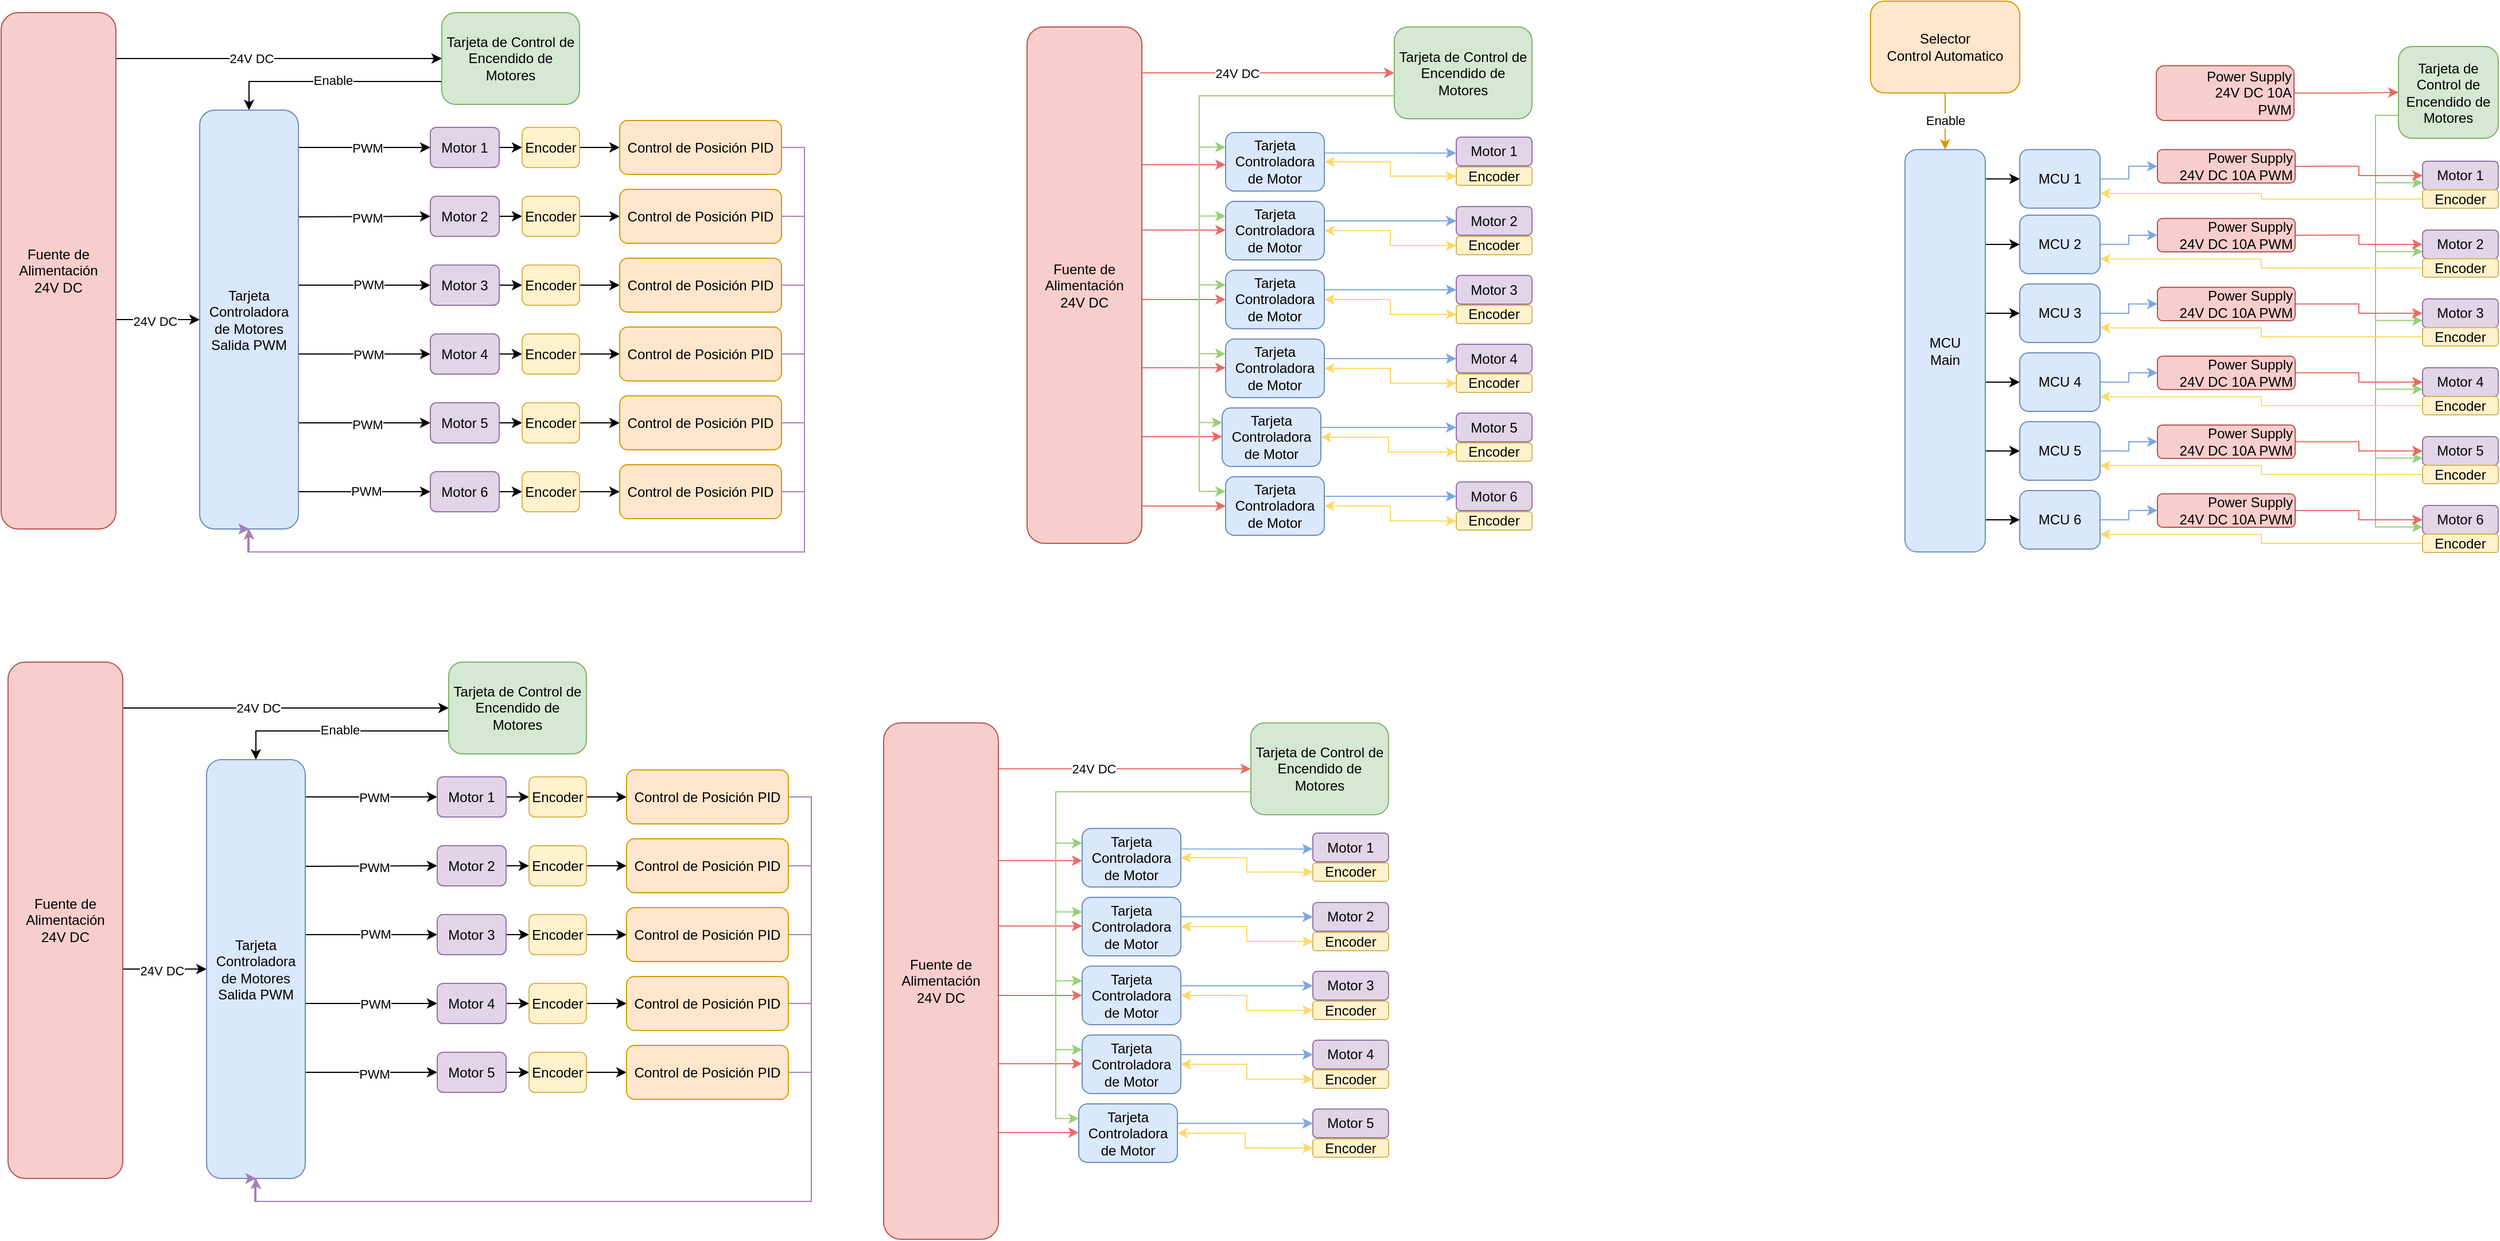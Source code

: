 <mxfile version="21.8.2" type="github">
  <diagram name="Page-1" id="zidWxDZTBbv9Yz6WOGqk">
    <mxGraphModel dx="2800" dy="1508" grid="1" gridSize="10" guides="1" tooltips="1" connect="1" arrows="1" fold="1" page="1" pageScale="1" pageWidth="4681" pageHeight="3300" math="0" shadow="0">
      <root>
        <mxCell id="0" />
        <mxCell id="1" parent="0" />
        <mxCell id="Z8KLKE9RpnlIuwhyJ7ig-65" style="edgeStyle=orthogonalEdgeStyle;rounded=0;orthogonalLoop=1;jettySize=auto;html=1;exitX=1;exitY=0.5;exitDx=0;exitDy=0;entryX=0;entryY=0.5;entryDx=0;entryDy=0;" parent="1" source="Z8KLKE9RpnlIuwhyJ7ig-1" target="Z8KLKE9RpnlIuwhyJ7ig-42" edge="1">
          <mxGeometry relative="1" as="geometry">
            <Array as="points">
              <mxPoint x="151" y="405" />
              <mxPoint x="151" y="447" />
            </Array>
          </mxGeometry>
        </mxCell>
        <mxCell id="Z8KLKE9RpnlIuwhyJ7ig-101" value="24V DC" style="edgeLabel;html=1;align=center;verticalAlign=middle;resizable=0;points=[];" parent="Z8KLKE9RpnlIuwhyJ7ig-65" vertex="1" connectable="0">
          <mxGeometry x="0.426" y="-1" relative="1" as="geometry">
            <mxPoint as="offset" />
          </mxGeometry>
        </mxCell>
        <mxCell id="Z8KLKE9RpnlIuwhyJ7ig-86" style="edgeStyle=orthogonalEdgeStyle;rounded=0;orthogonalLoop=1;jettySize=auto;html=1;exitX=1;exitY=0.25;exitDx=0;exitDy=0;entryX=0;entryY=0.5;entryDx=0;entryDy=0;" parent="1" source="Z8KLKE9RpnlIuwhyJ7ig-1" target="Z8KLKE9RpnlIuwhyJ7ig-2" edge="1">
          <mxGeometry relative="1" as="geometry">
            <Array as="points">
              <mxPoint x="154" y="293" />
              <mxPoint x="154" y="220" />
            </Array>
          </mxGeometry>
        </mxCell>
        <mxCell id="Z8KLKE9RpnlIuwhyJ7ig-87" value="24V DC" style="edgeLabel;html=1;align=center;verticalAlign=middle;resizable=0;points=[];" parent="Z8KLKE9RpnlIuwhyJ7ig-86" vertex="1" connectable="0">
          <mxGeometry x="0.104" relative="1" as="geometry">
            <mxPoint as="offset" />
          </mxGeometry>
        </mxCell>
        <mxCell id="Z8KLKE9RpnlIuwhyJ7ig-1" value="Fuente de Alimentación&lt;br&gt;24V DC" style="rounded=1;whiteSpace=wrap;html=1;fillColor=#f8cecc;strokeColor=#b85450;" parent="1" vertex="1">
          <mxGeometry x="61" y="180" width="100" height="450" as="geometry" />
        </mxCell>
        <mxCell id="Z8KLKE9RpnlIuwhyJ7ig-85" style="edgeStyle=orthogonalEdgeStyle;rounded=0;orthogonalLoop=1;jettySize=auto;html=1;exitX=0;exitY=0.75;exitDx=0;exitDy=0;entryX=0.5;entryY=0;entryDx=0;entryDy=0;" parent="1" source="Z8KLKE9RpnlIuwhyJ7ig-2" target="Z8KLKE9RpnlIuwhyJ7ig-42" edge="1">
          <mxGeometry relative="1" as="geometry" />
        </mxCell>
        <mxCell id="Z8KLKE9RpnlIuwhyJ7ig-88" value="Enable" style="edgeLabel;html=1;align=center;verticalAlign=middle;resizable=0;points=[];" parent="Z8KLKE9RpnlIuwhyJ7ig-85" vertex="1" connectable="0">
          <mxGeometry x="-0.008" y="-1" relative="1" as="geometry">
            <mxPoint as="offset" />
          </mxGeometry>
        </mxCell>
        <mxCell id="Z8KLKE9RpnlIuwhyJ7ig-2" value="Tarjeta de Control de Encendido de Motores" style="rounded=1;whiteSpace=wrap;html=1;fillColor=#d5e8d4;strokeColor=#82b366;" parent="1" vertex="1">
          <mxGeometry x="445" y="180" width="120" height="80" as="geometry" />
        </mxCell>
        <mxCell id="Z8KLKE9RpnlIuwhyJ7ig-95" style="edgeStyle=orthogonalEdgeStyle;rounded=0;orthogonalLoop=1;jettySize=auto;html=1;exitX=1;exitY=0.5;exitDx=0;exitDy=0;entryX=0;entryY=0.5;entryDx=0;entryDy=0;" parent="1" source="Z8KLKE9RpnlIuwhyJ7ig-5" target="Z8KLKE9RpnlIuwhyJ7ig-89" edge="1">
          <mxGeometry relative="1" as="geometry" />
        </mxCell>
        <mxCell id="Z8KLKE9RpnlIuwhyJ7ig-5" value="Motor 1" style="rounded=1;whiteSpace=wrap;html=1;fillColor=#e1d5e7;strokeColor=#9673a6;" parent="1" vertex="1">
          <mxGeometry x="435" y="280" width="60" height="35" as="geometry" />
        </mxCell>
        <mxCell id="Z8KLKE9RpnlIuwhyJ7ig-74" style="edgeStyle=orthogonalEdgeStyle;rounded=0;orthogonalLoop=1;jettySize=auto;html=1;exitX=1;exitY=0.25;exitDx=0;exitDy=0;entryX=0;entryY=0.5;entryDx=0;entryDy=0;" parent="1" source="Z8KLKE9RpnlIuwhyJ7ig-42" target="Z8KLKE9RpnlIuwhyJ7ig-5" edge="1">
          <mxGeometry relative="1" as="geometry">
            <Array as="points">
              <mxPoint x="318" y="293" />
              <mxPoint x="315" y="293" />
              <mxPoint x="315" y="298" />
            </Array>
          </mxGeometry>
        </mxCell>
        <mxCell id="Z8KLKE9RpnlIuwhyJ7ig-103" value="PWM" style="edgeLabel;html=1;align=center;verticalAlign=middle;resizable=0;points=[];" parent="Z8KLKE9RpnlIuwhyJ7ig-74" vertex="1" connectable="0">
          <mxGeometry x="0.426" y="-3" relative="1" as="geometry">
            <mxPoint y="-3" as="offset" />
          </mxGeometry>
        </mxCell>
        <mxCell id="Z8KLKE9RpnlIuwhyJ7ig-75" style="edgeStyle=orthogonalEdgeStyle;rounded=0;orthogonalLoop=1;jettySize=auto;html=1;exitX=1;exitY=0.5;exitDx=0;exitDy=0;entryX=0;entryY=0.5;entryDx=0;entryDy=0;" parent="1" source="Z8KLKE9RpnlIuwhyJ7ig-42" target="Z8KLKE9RpnlIuwhyJ7ig-43" edge="1">
          <mxGeometry relative="1" as="geometry">
            <Array as="points">
              <mxPoint x="318" y="358" />
              <mxPoint x="435" y="358" />
            </Array>
          </mxGeometry>
        </mxCell>
        <mxCell id="Z8KLKE9RpnlIuwhyJ7ig-104" value="PWM" style="edgeLabel;html=1;align=center;verticalAlign=middle;resizable=0;points=[];" parent="Z8KLKE9RpnlIuwhyJ7ig-75" vertex="1" connectable="0">
          <mxGeometry x="0.466" y="-1" relative="1" as="geometry">
            <mxPoint as="offset" />
          </mxGeometry>
        </mxCell>
        <mxCell id="Z8KLKE9RpnlIuwhyJ7ig-76" style="edgeStyle=orthogonalEdgeStyle;rounded=0;orthogonalLoop=1;jettySize=auto;html=1;exitX=1;exitY=0.5;exitDx=0;exitDy=0;entryX=0;entryY=0.5;entryDx=0;entryDy=0;" parent="1" source="Z8KLKE9RpnlIuwhyJ7ig-42" target="Z8KLKE9RpnlIuwhyJ7ig-46" edge="1">
          <mxGeometry relative="1" as="geometry">
            <Array as="points">
              <mxPoint x="315" y="447" />
              <mxPoint x="315" y="417" />
            </Array>
          </mxGeometry>
        </mxCell>
        <mxCell id="Z8KLKE9RpnlIuwhyJ7ig-105" value="PWM" style="edgeLabel;html=1;align=center;verticalAlign=middle;resizable=0;points=[];" parent="Z8KLKE9RpnlIuwhyJ7ig-76" vertex="1" connectable="0">
          <mxGeometry x="0.296" y="1" relative="1" as="geometry">
            <mxPoint as="offset" />
          </mxGeometry>
        </mxCell>
        <mxCell id="Z8KLKE9RpnlIuwhyJ7ig-77" style="edgeStyle=orthogonalEdgeStyle;rounded=0;orthogonalLoop=1;jettySize=auto;html=1;exitX=1;exitY=0.75;exitDx=0;exitDy=0;entryX=0;entryY=0.5;entryDx=0;entryDy=0;" parent="1" source="Z8KLKE9RpnlIuwhyJ7ig-42" target="Z8KLKE9RpnlIuwhyJ7ig-49" edge="1">
          <mxGeometry relative="1" as="geometry">
            <Array as="points">
              <mxPoint x="318" y="477" />
            </Array>
          </mxGeometry>
        </mxCell>
        <mxCell id="Z8KLKE9RpnlIuwhyJ7ig-106" value="PWM" style="edgeLabel;html=1;align=center;verticalAlign=middle;resizable=0;points=[];" parent="Z8KLKE9RpnlIuwhyJ7ig-77" vertex="1" connectable="0">
          <mxGeometry x="0.396" y="-2" relative="1" as="geometry">
            <mxPoint y="-2" as="offset" />
          </mxGeometry>
        </mxCell>
        <mxCell id="Z8KLKE9RpnlIuwhyJ7ig-79" style="edgeStyle=orthogonalEdgeStyle;rounded=0;orthogonalLoop=1;jettySize=auto;html=1;exitX=1;exitY=0.5;exitDx=0;exitDy=0;entryX=0;entryY=0.5;entryDx=0;entryDy=0;" parent="1" source="Z8KLKE9RpnlIuwhyJ7ig-42" target="Z8KLKE9RpnlIuwhyJ7ig-52" edge="1">
          <mxGeometry relative="1" as="geometry">
            <Array as="points">
              <mxPoint x="318" y="537" />
            </Array>
          </mxGeometry>
        </mxCell>
        <mxCell id="Z8KLKE9RpnlIuwhyJ7ig-107" value="PWM" style="edgeLabel;html=1;align=center;verticalAlign=middle;resizable=0;points=[];" parent="Z8KLKE9RpnlIuwhyJ7ig-79" vertex="1" connectable="0">
          <mxGeometry x="0.471" y="-1" relative="1" as="geometry">
            <mxPoint as="offset" />
          </mxGeometry>
        </mxCell>
        <mxCell id="Z8KLKE9RpnlIuwhyJ7ig-80" style="edgeStyle=orthogonalEdgeStyle;rounded=0;orthogonalLoop=1;jettySize=auto;html=1;exitX=1;exitY=0.5;exitDx=0;exitDy=0;entryX=0;entryY=0.5;entryDx=0;entryDy=0;" parent="1" source="Z8KLKE9RpnlIuwhyJ7ig-42" target="Z8KLKE9RpnlIuwhyJ7ig-55" edge="1">
          <mxGeometry relative="1" as="geometry">
            <mxPoint x="321" y="447.5" as="sourcePoint" />
            <mxPoint x="539" y="597.5" as="targetPoint" />
            <Array as="points">
              <mxPoint x="315" y="447" />
              <mxPoint x="315" y="597" />
            </Array>
          </mxGeometry>
        </mxCell>
        <mxCell id="Z8KLKE9RpnlIuwhyJ7ig-108" value="PWM" style="edgeLabel;html=1;align=center;verticalAlign=middle;resizable=0;points=[];" parent="Z8KLKE9RpnlIuwhyJ7ig-80" vertex="1" connectable="0">
          <mxGeometry x="0.592" y="1" relative="1" as="geometry">
            <mxPoint as="offset" />
          </mxGeometry>
        </mxCell>
        <mxCell id="Z8KLKE9RpnlIuwhyJ7ig-42" value="Tarjeta Controladora de Motores&lt;br&gt;Salida PWM" style="rounded=1;whiteSpace=wrap;html=1;fillColor=#dae8fc;strokeColor=#6c8ebf;" parent="1" vertex="1">
          <mxGeometry x="234" y="265" width="86" height="365" as="geometry" />
        </mxCell>
        <mxCell id="Z8KLKE9RpnlIuwhyJ7ig-96" style="edgeStyle=orthogonalEdgeStyle;rounded=0;orthogonalLoop=1;jettySize=auto;html=1;exitX=1;exitY=0.5;exitDx=0;exitDy=0;entryX=0;entryY=0.5;entryDx=0;entryDy=0;" parent="1" source="Z8KLKE9RpnlIuwhyJ7ig-43" target="Z8KLKE9RpnlIuwhyJ7ig-90" edge="1">
          <mxGeometry relative="1" as="geometry" />
        </mxCell>
        <mxCell id="Z8KLKE9RpnlIuwhyJ7ig-43" value="Motor 2" style="rounded=1;whiteSpace=wrap;html=1;fillColor=#e1d5e7;strokeColor=#9673a6;" parent="1" vertex="1">
          <mxGeometry x="435" y="340" width="60" height="35" as="geometry" />
        </mxCell>
        <mxCell id="Z8KLKE9RpnlIuwhyJ7ig-97" style="edgeStyle=orthogonalEdgeStyle;rounded=0;orthogonalLoop=1;jettySize=auto;html=1;exitX=1;exitY=0.5;exitDx=0;exitDy=0;entryX=0;entryY=0.5;entryDx=0;entryDy=0;" parent="1" source="Z8KLKE9RpnlIuwhyJ7ig-46" target="Z8KLKE9RpnlIuwhyJ7ig-91" edge="1">
          <mxGeometry relative="1" as="geometry" />
        </mxCell>
        <mxCell id="Z8KLKE9RpnlIuwhyJ7ig-46" value="Motor 3" style="rounded=1;whiteSpace=wrap;html=1;fillColor=#e1d5e7;strokeColor=#9673a6;" parent="1" vertex="1">
          <mxGeometry x="435" y="400" width="60" height="35" as="geometry" />
        </mxCell>
        <mxCell id="Z8KLKE9RpnlIuwhyJ7ig-98" style="edgeStyle=orthogonalEdgeStyle;rounded=0;orthogonalLoop=1;jettySize=auto;html=1;exitX=1;exitY=0.5;exitDx=0;exitDy=0;entryX=0;entryY=0.5;entryDx=0;entryDy=0;" parent="1" source="Z8KLKE9RpnlIuwhyJ7ig-49" target="Z8KLKE9RpnlIuwhyJ7ig-92" edge="1">
          <mxGeometry relative="1" as="geometry" />
        </mxCell>
        <mxCell id="Z8KLKE9RpnlIuwhyJ7ig-49" value="Motor 4" style="rounded=1;whiteSpace=wrap;html=1;fillColor=#e1d5e7;strokeColor=#9673a6;" parent="1" vertex="1">
          <mxGeometry x="435" y="460" width="60" height="35" as="geometry" />
        </mxCell>
        <mxCell id="Z8KLKE9RpnlIuwhyJ7ig-99" style="edgeStyle=orthogonalEdgeStyle;rounded=0;orthogonalLoop=1;jettySize=auto;html=1;exitX=1;exitY=0.5;exitDx=0;exitDy=0;entryX=0;entryY=0.5;entryDx=0;entryDy=0;" parent="1" source="Z8KLKE9RpnlIuwhyJ7ig-52" target="Z8KLKE9RpnlIuwhyJ7ig-93" edge="1">
          <mxGeometry relative="1" as="geometry" />
        </mxCell>
        <mxCell id="Z8KLKE9RpnlIuwhyJ7ig-52" value="Motor 5" style="rounded=1;whiteSpace=wrap;html=1;fillColor=#e1d5e7;strokeColor=#9673a6;" parent="1" vertex="1">
          <mxGeometry x="435" y="520" width="60" height="35" as="geometry" />
        </mxCell>
        <mxCell id="Z8KLKE9RpnlIuwhyJ7ig-100" style="edgeStyle=orthogonalEdgeStyle;rounded=0;orthogonalLoop=1;jettySize=auto;html=1;exitX=1;exitY=0.5;exitDx=0;exitDy=0;entryX=0;entryY=0.5;entryDx=0;entryDy=0;" parent="1" source="Z8KLKE9RpnlIuwhyJ7ig-55" target="Z8KLKE9RpnlIuwhyJ7ig-94" edge="1">
          <mxGeometry relative="1" as="geometry" />
        </mxCell>
        <mxCell id="Z8KLKE9RpnlIuwhyJ7ig-55" value="Motor 6" style="rounded=1;whiteSpace=wrap;html=1;fillColor=#e1d5e7;strokeColor=#9673a6;" parent="1" vertex="1">
          <mxGeometry x="435" y="580" width="60" height="35" as="geometry" />
        </mxCell>
        <mxCell id="PI7zL99VQ0MmY-ACMDeV-3" style="edgeStyle=orthogonalEdgeStyle;rounded=0;orthogonalLoop=1;jettySize=auto;html=1;exitX=1;exitY=0.5;exitDx=0;exitDy=0;entryX=0;entryY=0.5;entryDx=0;entryDy=0;" parent="1" source="Z8KLKE9RpnlIuwhyJ7ig-89" target="PI7zL99VQ0MmY-ACMDeV-1" edge="1">
          <mxGeometry relative="1" as="geometry" />
        </mxCell>
        <mxCell id="Z8KLKE9RpnlIuwhyJ7ig-89" value="Encoder" style="rounded=1;whiteSpace=wrap;html=1;fillColor=#fff2cc;strokeColor=#d6b656;" parent="1" vertex="1">
          <mxGeometry x="515" y="280" width="50" height="35" as="geometry" />
        </mxCell>
        <mxCell id="PI7zL99VQ0MmY-ACMDeV-5" style="edgeStyle=orthogonalEdgeStyle;rounded=0;orthogonalLoop=1;jettySize=auto;html=1;exitX=1;exitY=0.5;exitDx=0;exitDy=0;entryX=0;entryY=0.5;entryDx=0;entryDy=0;" parent="1" source="Z8KLKE9RpnlIuwhyJ7ig-90" target="PI7zL99VQ0MmY-ACMDeV-4" edge="1">
          <mxGeometry relative="1" as="geometry" />
        </mxCell>
        <mxCell id="Z8KLKE9RpnlIuwhyJ7ig-90" value="Encoder" style="rounded=1;whiteSpace=wrap;html=1;fillColor=#fff2cc;strokeColor=#d6b656;" parent="1" vertex="1">
          <mxGeometry x="515" y="340" width="50" height="35" as="geometry" />
        </mxCell>
        <mxCell id="PI7zL99VQ0MmY-ACMDeV-7" style="edgeStyle=orthogonalEdgeStyle;rounded=0;orthogonalLoop=1;jettySize=auto;html=1;exitX=1;exitY=0.5;exitDx=0;exitDy=0;entryX=0;entryY=0.5;entryDx=0;entryDy=0;" parent="1" source="Z8KLKE9RpnlIuwhyJ7ig-91" target="PI7zL99VQ0MmY-ACMDeV-6" edge="1">
          <mxGeometry relative="1" as="geometry" />
        </mxCell>
        <mxCell id="Z8KLKE9RpnlIuwhyJ7ig-91" value="Encoder" style="rounded=1;whiteSpace=wrap;html=1;fillColor=#fff2cc;strokeColor=#d6b656;" parent="1" vertex="1">
          <mxGeometry x="515" y="400" width="50" height="35" as="geometry" />
        </mxCell>
        <mxCell id="PI7zL99VQ0MmY-ACMDeV-9" style="edgeStyle=orthogonalEdgeStyle;rounded=0;orthogonalLoop=1;jettySize=auto;html=1;exitX=1;exitY=0.5;exitDx=0;exitDy=0;" parent="1" source="Z8KLKE9RpnlIuwhyJ7ig-92" target="PI7zL99VQ0MmY-ACMDeV-8" edge="1">
          <mxGeometry relative="1" as="geometry" />
        </mxCell>
        <mxCell id="Z8KLKE9RpnlIuwhyJ7ig-92" value="Encoder" style="rounded=1;whiteSpace=wrap;html=1;fillColor=#fff2cc;strokeColor=#d6b656;" parent="1" vertex="1">
          <mxGeometry x="515" y="460" width="50" height="35" as="geometry" />
        </mxCell>
        <mxCell id="PI7zL99VQ0MmY-ACMDeV-11" style="edgeStyle=orthogonalEdgeStyle;rounded=0;orthogonalLoop=1;jettySize=auto;html=1;exitX=1;exitY=0.5;exitDx=0;exitDy=0;entryX=0;entryY=0.5;entryDx=0;entryDy=0;" parent="1" source="Z8KLKE9RpnlIuwhyJ7ig-93" target="PI7zL99VQ0MmY-ACMDeV-10" edge="1">
          <mxGeometry relative="1" as="geometry" />
        </mxCell>
        <mxCell id="Z8KLKE9RpnlIuwhyJ7ig-93" value="Encoder" style="rounded=1;whiteSpace=wrap;html=1;fillColor=#fff2cc;strokeColor=#d6b656;" parent="1" vertex="1">
          <mxGeometry x="515" y="520" width="50" height="35" as="geometry" />
        </mxCell>
        <mxCell id="PI7zL99VQ0MmY-ACMDeV-13" style="edgeStyle=orthogonalEdgeStyle;rounded=0;orthogonalLoop=1;jettySize=auto;html=1;exitX=1;exitY=0.5;exitDx=0;exitDy=0;entryX=0;entryY=0.5;entryDx=0;entryDy=0;" parent="1" source="Z8KLKE9RpnlIuwhyJ7ig-94" target="PI7zL99VQ0MmY-ACMDeV-12" edge="1">
          <mxGeometry relative="1" as="geometry" />
        </mxCell>
        <mxCell id="Z8KLKE9RpnlIuwhyJ7ig-94" value="Encoder" style="rounded=1;whiteSpace=wrap;html=1;fillColor=#fff2cc;strokeColor=#d6b656;" parent="1" vertex="1">
          <mxGeometry x="515" y="580" width="50" height="35" as="geometry" />
        </mxCell>
        <mxCell id="PI7zL99VQ0MmY-ACMDeV-21" style="edgeStyle=orthogonalEdgeStyle;rounded=0;orthogonalLoop=1;jettySize=auto;html=1;exitX=1;exitY=0.5;exitDx=0;exitDy=0;entryX=0.5;entryY=1;entryDx=0;entryDy=0;strokeColor=#A680B8;" parent="1" source="PI7zL99VQ0MmY-ACMDeV-1" target="Z8KLKE9RpnlIuwhyJ7ig-42" edge="1">
          <mxGeometry relative="1" as="geometry" />
        </mxCell>
        <mxCell id="PI7zL99VQ0MmY-ACMDeV-1" value="Control de Posición PID" style="rounded=1;whiteSpace=wrap;html=1;fillColor=#ffe6cc;strokeColor=#d79b00;" parent="1" vertex="1">
          <mxGeometry x="600" y="274" width="141" height="47" as="geometry" />
        </mxCell>
        <mxCell id="PI7zL99VQ0MmY-ACMDeV-4" value="Control de Posición PID" style="rounded=1;whiteSpace=wrap;html=1;fillColor=#ffe6cc;strokeColor=#d79b00;" parent="1" vertex="1">
          <mxGeometry x="600" y="334" width="141" height="47" as="geometry" />
        </mxCell>
        <mxCell id="PI7zL99VQ0MmY-ACMDeV-19" style="edgeStyle=orthogonalEdgeStyle;rounded=0;orthogonalLoop=1;jettySize=auto;html=1;exitX=1;exitY=0.5;exitDx=0;exitDy=0;entryX=0.5;entryY=1;entryDx=0;entryDy=0;strokeColor=#A680B8;" parent="1" source="PI7zL99VQ0MmY-ACMDeV-6" target="Z8KLKE9RpnlIuwhyJ7ig-42" edge="1">
          <mxGeometry relative="1" as="geometry" />
        </mxCell>
        <mxCell id="PI7zL99VQ0MmY-ACMDeV-6" value="Control de Posición PID" style="rounded=1;whiteSpace=wrap;html=1;fillColor=#ffe6cc;strokeColor=#d79b00;" parent="1" vertex="1">
          <mxGeometry x="600" y="394" width="141" height="47" as="geometry" />
        </mxCell>
        <mxCell id="PI7zL99VQ0MmY-ACMDeV-18" style="edgeStyle=orthogonalEdgeStyle;rounded=0;orthogonalLoop=1;jettySize=auto;html=1;exitX=1;exitY=0.5;exitDx=0;exitDy=0;entryX=0.5;entryY=1;entryDx=0;entryDy=0;strokeColor=#A680B8;" parent="1" source="PI7zL99VQ0MmY-ACMDeV-8" target="Z8KLKE9RpnlIuwhyJ7ig-42" edge="1">
          <mxGeometry relative="1" as="geometry">
            <Array as="points">
              <mxPoint x="761" y="478" />
              <mxPoint x="761" y="650" />
              <mxPoint x="276" y="650" />
            </Array>
          </mxGeometry>
        </mxCell>
        <mxCell id="PI7zL99VQ0MmY-ACMDeV-8" value="Control de Posición PID" style="rounded=1;whiteSpace=wrap;html=1;fillColor=#ffe6cc;strokeColor=#d79b00;" parent="1" vertex="1">
          <mxGeometry x="600" y="454" width="141" height="47" as="geometry" />
        </mxCell>
        <mxCell id="PI7zL99VQ0MmY-ACMDeV-17" style="edgeStyle=orthogonalEdgeStyle;rounded=0;orthogonalLoop=1;jettySize=auto;html=1;exitX=1;exitY=0.5;exitDx=0;exitDy=0;entryX=0.5;entryY=1;entryDx=0;entryDy=0;strokeColor=#A680B8;" parent="1" source="PI7zL99VQ0MmY-ACMDeV-10" target="Z8KLKE9RpnlIuwhyJ7ig-42" edge="1">
          <mxGeometry relative="1" as="geometry">
            <Array as="points">
              <mxPoint x="761" y="538" />
              <mxPoint x="761" y="650" />
              <mxPoint x="276" y="650" />
            </Array>
          </mxGeometry>
        </mxCell>
        <mxCell id="PI7zL99VQ0MmY-ACMDeV-10" value="Control de Posición PID" style="rounded=1;whiteSpace=wrap;html=1;fillColor=#ffe6cc;strokeColor=#d79b00;" parent="1" vertex="1">
          <mxGeometry x="600" y="514" width="141" height="47" as="geometry" />
        </mxCell>
        <mxCell id="PI7zL99VQ0MmY-ACMDeV-14" style="edgeStyle=orthogonalEdgeStyle;rounded=0;orthogonalLoop=1;jettySize=auto;html=1;exitX=1;exitY=0.5;exitDx=0;exitDy=0;entryX=0.5;entryY=1;entryDx=0;entryDy=0;strokeColor=#A680B8;" parent="1" source="PI7zL99VQ0MmY-ACMDeV-12" target="Z8KLKE9RpnlIuwhyJ7ig-42" edge="1">
          <mxGeometry relative="1" as="geometry">
            <Array as="points">
              <mxPoint x="761" y="598" />
              <mxPoint x="761" y="650" />
              <mxPoint x="276" y="650" />
            </Array>
          </mxGeometry>
        </mxCell>
        <mxCell id="PI7zL99VQ0MmY-ACMDeV-12" value="Control de Posición PID" style="rounded=1;whiteSpace=wrap;html=1;fillColor=#ffe6cc;strokeColor=#d79b00;" parent="1" vertex="1">
          <mxGeometry x="600" y="574" width="141" height="47" as="geometry" />
        </mxCell>
        <mxCell id="PI7zL99VQ0MmY-ACMDeV-20" style="edgeStyle=orthogonalEdgeStyle;rounded=0;orthogonalLoop=1;jettySize=auto;html=1;exitX=1;exitY=0.5;exitDx=0;exitDy=0;entryX=0.5;entryY=1;entryDx=0;entryDy=0;strokeColor=#A680B8;" parent="1" source="PI7zL99VQ0MmY-ACMDeV-4" target="Z8KLKE9RpnlIuwhyJ7ig-42" edge="1">
          <mxGeometry relative="1" as="geometry">
            <Array as="points">
              <mxPoint x="761" y="358" />
              <mxPoint x="761" y="650" />
              <mxPoint x="276" y="650" />
            </Array>
          </mxGeometry>
        </mxCell>
        <mxCell id="PI7zL99VQ0MmY-ACMDeV-22" style="edgeStyle=orthogonalEdgeStyle;rounded=0;orthogonalLoop=1;jettySize=auto;html=1;exitX=1;exitY=0.5;exitDx=0;exitDy=0;entryX=0;entryY=0.5;entryDx=0;entryDy=0;" parent="1" source="PI7zL99VQ0MmY-ACMDeV-26" target="PI7zL99VQ0MmY-ACMDeV-44" edge="1">
          <mxGeometry relative="1" as="geometry">
            <Array as="points">
              <mxPoint x="157" y="971" />
              <mxPoint x="157" y="1013" />
            </Array>
          </mxGeometry>
        </mxCell>
        <mxCell id="PI7zL99VQ0MmY-ACMDeV-23" value="24V DC" style="edgeLabel;html=1;align=center;verticalAlign=middle;resizable=0;points=[];" parent="PI7zL99VQ0MmY-ACMDeV-22" vertex="1" connectable="0">
          <mxGeometry x="0.426" y="-1" relative="1" as="geometry">
            <mxPoint as="offset" />
          </mxGeometry>
        </mxCell>
        <mxCell id="PI7zL99VQ0MmY-ACMDeV-24" style="edgeStyle=orthogonalEdgeStyle;rounded=0;orthogonalLoop=1;jettySize=auto;html=1;exitX=1;exitY=0.25;exitDx=0;exitDy=0;entryX=0;entryY=0.5;entryDx=0;entryDy=0;" parent="1" source="PI7zL99VQ0MmY-ACMDeV-26" target="PI7zL99VQ0MmY-ACMDeV-29" edge="1">
          <mxGeometry relative="1" as="geometry">
            <Array as="points">
              <mxPoint x="160" y="859" />
              <mxPoint x="160" y="786" />
            </Array>
          </mxGeometry>
        </mxCell>
        <mxCell id="PI7zL99VQ0MmY-ACMDeV-25" value="24V DC" style="edgeLabel;html=1;align=center;verticalAlign=middle;resizable=0;points=[];" parent="PI7zL99VQ0MmY-ACMDeV-24" vertex="1" connectable="0">
          <mxGeometry x="0.104" relative="1" as="geometry">
            <mxPoint as="offset" />
          </mxGeometry>
        </mxCell>
        <mxCell id="PI7zL99VQ0MmY-ACMDeV-26" value="Fuente de Alimentación&lt;br&gt;24V DC" style="rounded=1;whiteSpace=wrap;html=1;fillColor=#f8cecc;strokeColor=#b85450;" parent="1" vertex="1">
          <mxGeometry x="67" y="746" width="100" height="450" as="geometry" />
        </mxCell>
        <mxCell id="PI7zL99VQ0MmY-ACMDeV-27" style="edgeStyle=orthogonalEdgeStyle;rounded=0;orthogonalLoop=1;jettySize=auto;html=1;exitX=0;exitY=0.75;exitDx=0;exitDy=0;entryX=0.5;entryY=0;entryDx=0;entryDy=0;" parent="1" source="PI7zL99VQ0MmY-ACMDeV-29" target="PI7zL99VQ0MmY-ACMDeV-44" edge="1">
          <mxGeometry relative="1" as="geometry" />
        </mxCell>
        <mxCell id="PI7zL99VQ0MmY-ACMDeV-28" value="Enable" style="edgeLabel;html=1;align=center;verticalAlign=middle;resizable=0;points=[];" parent="PI7zL99VQ0MmY-ACMDeV-27" vertex="1" connectable="0">
          <mxGeometry x="-0.008" y="-1" relative="1" as="geometry">
            <mxPoint as="offset" />
          </mxGeometry>
        </mxCell>
        <mxCell id="PI7zL99VQ0MmY-ACMDeV-29" value="Tarjeta de Control de Encendido de Motores" style="rounded=1;whiteSpace=wrap;html=1;fillColor=#d5e8d4;strokeColor=#82b366;" parent="1" vertex="1">
          <mxGeometry x="451" y="746" width="120" height="80" as="geometry" />
        </mxCell>
        <mxCell id="PI7zL99VQ0MmY-ACMDeV-30" style="edgeStyle=orthogonalEdgeStyle;rounded=0;orthogonalLoop=1;jettySize=auto;html=1;exitX=1;exitY=0.5;exitDx=0;exitDy=0;entryX=0;entryY=0.5;entryDx=0;entryDy=0;" parent="1" source="PI7zL99VQ0MmY-ACMDeV-31" target="PI7zL99VQ0MmY-ACMDeV-56" edge="1">
          <mxGeometry relative="1" as="geometry" />
        </mxCell>
        <mxCell id="PI7zL99VQ0MmY-ACMDeV-31" value="Motor 1" style="rounded=1;whiteSpace=wrap;html=1;fillColor=#e1d5e7;strokeColor=#9673a6;" parent="1" vertex="1">
          <mxGeometry x="441" y="846" width="60" height="35" as="geometry" />
        </mxCell>
        <mxCell id="PI7zL99VQ0MmY-ACMDeV-32" style="edgeStyle=orthogonalEdgeStyle;rounded=0;orthogonalLoop=1;jettySize=auto;html=1;exitX=1;exitY=0.25;exitDx=0;exitDy=0;entryX=0;entryY=0.5;entryDx=0;entryDy=0;" parent="1" source="PI7zL99VQ0MmY-ACMDeV-44" target="PI7zL99VQ0MmY-ACMDeV-31" edge="1">
          <mxGeometry relative="1" as="geometry">
            <Array as="points">
              <mxPoint x="324" y="859" />
              <mxPoint x="321" y="859" />
              <mxPoint x="321" y="864" />
            </Array>
          </mxGeometry>
        </mxCell>
        <mxCell id="PI7zL99VQ0MmY-ACMDeV-33" value="PWM" style="edgeLabel;html=1;align=center;verticalAlign=middle;resizable=0;points=[];" parent="PI7zL99VQ0MmY-ACMDeV-32" vertex="1" connectable="0">
          <mxGeometry x="0.426" y="-3" relative="1" as="geometry">
            <mxPoint y="-3" as="offset" />
          </mxGeometry>
        </mxCell>
        <mxCell id="PI7zL99VQ0MmY-ACMDeV-34" style="edgeStyle=orthogonalEdgeStyle;rounded=0;orthogonalLoop=1;jettySize=auto;html=1;exitX=1;exitY=0.5;exitDx=0;exitDy=0;entryX=0;entryY=0.5;entryDx=0;entryDy=0;" parent="1" source="PI7zL99VQ0MmY-ACMDeV-44" target="PI7zL99VQ0MmY-ACMDeV-46" edge="1">
          <mxGeometry relative="1" as="geometry">
            <Array as="points">
              <mxPoint x="324" y="924" />
              <mxPoint x="441" y="924" />
            </Array>
          </mxGeometry>
        </mxCell>
        <mxCell id="PI7zL99VQ0MmY-ACMDeV-35" value="PWM" style="edgeLabel;html=1;align=center;verticalAlign=middle;resizable=0;points=[];" parent="PI7zL99VQ0MmY-ACMDeV-34" vertex="1" connectable="0">
          <mxGeometry x="0.466" y="-1" relative="1" as="geometry">
            <mxPoint as="offset" />
          </mxGeometry>
        </mxCell>
        <mxCell id="PI7zL99VQ0MmY-ACMDeV-36" style="edgeStyle=orthogonalEdgeStyle;rounded=0;orthogonalLoop=1;jettySize=auto;html=1;exitX=1;exitY=0.5;exitDx=0;exitDy=0;entryX=0;entryY=0.5;entryDx=0;entryDy=0;" parent="1" source="PI7zL99VQ0MmY-ACMDeV-44" target="PI7zL99VQ0MmY-ACMDeV-48" edge="1">
          <mxGeometry relative="1" as="geometry">
            <Array as="points">
              <mxPoint x="321" y="1013" />
              <mxPoint x="321" y="983" />
            </Array>
          </mxGeometry>
        </mxCell>
        <mxCell id="PI7zL99VQ0MmY-ACMDeV-37" value="PWM" style="edgeLabel;html=1;align=center;verticalAlign=middle;resizable=0;points=[];" parent="PI7zL99VQ0MmY-ACMDeV-36" vertex="1" connectable="0">
          <mxGeometry x="0.296" y="1" relative="1" as="geometry">
            <mxPoint as="offset" />
          </mxGeometry>
        </mxCell>
        <mxCell id="PI7zL99VQ0MmY-ACMDeV-38" style="edgeStyle=orthogonalEdgeStyle;rounded=0;orthogonalLoop=1;jettySize=auto;html=1;exitX=1;exitY=0.75;exitDx=0;exitDy=0;entryX=0;entryY=0.5;entryDx=0;entryDy=0;" parent="1" source="PI7zL99VQ0MmY-ACMDeV-44" target="PI7zL99VQ0MmY-ACMDeV-50" edge="1">
          <mxGeometry relative="1" as="geometry">
            <Array as="points">
              <mxPoint x="324" y="1043" />
            </Array>
          </mxGeometry>
        </mxCell>
        <mxCell id="PI7zL99VQ0MmY-ACMDeV-39" value="PWM" style="edgeLabel;html=1;align=center;verticalAlign=middle;resizable=0;points=[];" parent="PI7zL99VQ0MmY-ACMDeV-38" vertex="1" connectable="0">
          <mxGeometry x="0.396" y="-2" relative="1" as="geometry">
            <mxPoint y="-2" as="offset" />
          </mxGeometry>
        </mxCell>
        <mxCell id="PI7zL99VQ0MmY-ACMDeV-40" style="edgeStyle=orthogonalEdgeStyle;rounded=0;orthogonalLoop=1;jettySize=auto;html=1;exitX=1;exitY=0.5;exitDx=0;exitDy=0;entryX=0;entryY=0.5;entryDx=0;entryDy=0;" parent="1" source="PI7zL99VQ0MmY-ACMDeV-44" target="PI7zL99VQ0MmY-ACMDeV-52" edge="1">
          <mxGeometry relative="1" as="geometry">
            <Array as="points">
              <mxPoint x="324" y="1103" />
            </Array>
          </mxGeometry>
        </mxCell>
        <mxCell id="PI7zL99VQ0MmY-ACMDeV-41" value="PWM" style="edgeLabel;html=1;align=center;verticalAlign=middle;resizable=0;points=[];" parent="PI7zL99VQ0MmY-ACMDeV-40" vertex="1" connectable="0">
          <mxGeometry x="0.471" y="-1" relative="1" as="geometry">
            <mxPoint as="offset" />
          </mxGeometry>
        </mxCell>
        <mxCell id="PI7zL99VQ0MmY-ACMDeV-44" value="Tarjeta Controladora de Motores&lt;br&gt;Salida PWM" style="rounded=1;whiteSpace=wrap;html=1;fillColor=#dae8fc;strokeColor=#6c8ebf;" parent="1" vertex="1">
          <mxGeometry x="240" y="831" width="86" height="365" as="geometry" />
        </mxCell>
        <mxCell id="PI7zL99VQ0MmY-ACMDeV-45" style="edgeStyle=orthogonalEdgeStyle;rounded=0;orthogonalLoop=1;jettySize=auto;html=1;exitX=1;exitY=0.5;exitDx=0;exitDy=0;entryX=0;entryY=0.5;entryDx=0;entryDy=0;" parent="1" source="PI7zL99VQ0MmY-ACMDeV-46" target="PI7zL99VQ0MmY-ACMDeV-58" edge="1">
          <mxGeometry relative="1" as="geometry" />
        </mxCell>
        <mxCell id="PI7zL99VQ0MmY-ACMDeV-46" value="Motor 2" style="rounded=1;whiteSpace=wrap;html=1;fillColor=#e1d5e7;strokeColor=#9673a6;" parent="1" vertex="1">
          <mxGeometry x="441" y="906" width="60" height="35" as="geometry" />
        </mxCell>
        <mxCell id="PI7zL99VQ0MmY-ACMDeV-47" style="edgeStyle=orthogonalEdgeStyle;rounded=0;orthogonalLoop=1;jettySize=auto;html=1;exitX=1;exitY=0.5;exitDx=0;exitDy=0;entryX=0;entryY=0.5;entryDx=0;entryDy=0;" parent="1" source="PI7zL99VQ0MmY-ACMDeV-48" target="PI7zL99VQ0MmY-ACMDeV-60" edge="1">
          <mxGeometry relative="1" as="geometry" />
        </mxCell>
        <mxCell id="PI7zL99VQ0MmY-ACMDeV-48" value="Motor 3" style="rounded=1;whiteSpace=wrap;html=1;fillColor=#e1d5e7;strokeColor=#9673a6;" parent="1" vertex="1">
          <mxGeometry x="441" y="966" width="60" height="35" as="geometry" />
        </mxCell>
        <mxCell id="PI7zL99VQ0MmY-ACMDeV-49" style="edgeStyle=orthogonalEdgeStyle;rounded=0;orthogonalLoop=1;jettySize=auto;html=1;exitX=1;exitY=0.5;exitDx=0;exitDy=0;entryX=0;entryY=0.5;entryDx=0;entryDy=0;" parent="1" source="PI7zL99VQ0MmY-ACMDeV-50" target="PI7zL99VQ0MmY-ACMDeV-62" edge="1">
          <mxGeometry relative="1" as="geometry" />
        </mxCell>
        <mxCell id="PI7zL99VQ0MmY-ACMDeV-50" value="Motor 4" style="rounded=1;whiteSpace=wrap;html=1;fillColor=#e1d5e7;strokeColor=#9673a6;" parent="1" vertex="1">
          <mxGeometry x="441" y="1026" width="60" height="35" as="geometry" />
        </mxCell>
        <mxCell id="PI7zL99VQ0MmY-ACMDeV-51" style="edgeStyle=orthogonalEdgeStyle;rounded=0;orthogonalLoop=1;jettySize=auto;html=1;exitX=1;exitY=0.5;exitDx=0;exitDy=0;entryX=0;entryY=0.5;entryDx=0;entryDy=0;" parent="1" source="PI7zL99VQ0MmY-ACMDeV-52" target="PI7zL99VQ0MmY-ACMDeV-64" edge="1">
          <mxGeometry relative="1" as="geometry" />
        </mxCell>
        <mxCell id="PI7zL99VQ0MmY-ACMDeV-52" value="Motor 5" style="rounded=1;whiteSpace=wrap;html=1;fillColor=#e1d5e7;strokeColor=#9673a6;" parent="1" vertex="1">
          <mxGeometry x="441" y="1086" width="60" height="35" as="geometry" />
        </mxCell>
        <mxCell id="PI7zL99VQ0MmY-ACMDeV-55" style="edgeStyle=orthogonalEdgeStyle;rounded=0;orthogonalLoop=1;jettySize=auto;html=1;exitX=1;exitY=0.5;exitDx=0;exitDy=0;entryX=0;entryY=0.5;entryDx=0;entryDy=0;" parent="1" source="PI7zL99VQ0MmY-ACMDeV-56" target="PI7zL99VQ0MmY-ACMDeV-68" edge="1">
          <mxGeometry relative="1" as="geometry" />
        </mxCell>
        <mxCell id="PI7zL99VQ0MmY-ACMDeV-56" value="Encoder" style="rounded=1;whiteSpace=wrap;html=1;fillColor=#fff2cc;strokeColor=#d6b656;" parent="1" vertex="1">
          <mxGeometry x="521" y="846" width="50" height="35" as="geometry" />
        </mxCell>
        <mxCell id="PI7zL99VQ0MmY-ACMDeV-57" style="edgeStyle=orthogonalEdgeStyle;rounded=0;orthogonalLoop=1;jettySize=auto;html=1;exitX=1;exitY=0.5;exitDx=0;exitDy=0;entryX=0;entryY=0.5;entryDx=0;entryDy=0;" parent="1" source="PI7zL99VQ0MmY-ACMDeV-58" target="PI7zL99VQ0MmY-ACMDeV-69" edge="1">
          <mxGeometry relative="1" as="geometry" />
        </mxCell>
        <mxCell id="PI7zL99VQ0MmY-ACMDeV-58" value="Encoder" style="rounded=1;whiteSpace=wrap;html=1;fillColor=#fff2cc;strokeColor=#d6b656;" parent="1" vertex="1">
          <mxGeometry x="521" y="906" width="50" height="35" as="geometry" />
        </mxCell>
        <mxCell id="PI7zL99VQ0MmY-ACMDeV-59" style="edgeStyle=orthogonalEdgeStyle;rounded=0;orthogonalLoop=1;jettySize=auto;html=1;exitX=1;exitY=0.5;exitDx=0;exitDy=0;entryX=0;entryY=0.5;entryDx=0;entryDy=0;" parent="1" source="PI7zL99VQ0MmY-ACMDeV-60" target="PI7zL99VQ0MmY-ACMDeV-71" edge="1">
          <mxGeometry relative="1" as="geometry" />
        </mxCell>
        <mxCell id="PI7zL99VQ0MmY-ACMDeV-60" value="Encoder" style="rounded=1;whiteSpace=wrap;html=1;fillColor=#fff2cc;strokeColor=#d6b656;" parent="1" vertex="1">
          <mxGeometry x="521" y="966" width="50" height="35" as="geometry" />
        </mxCell>
        <mxCell id="PI7zL99VQ0MmY-ACMDeV-61" style="edgeStyle=orthogonalEdgeStyle;rounded=0;orthogonalLoop=1;jettySize=auto;html=1;exitX=1;exitY=0.5;exitDx=0;exitDy=0;" parent="1" source="PI7zL99VQ0MmY-ACMDeV-62" target="PI7zL99VQ0MmY-ACMDeV-73" edge="1">
          <mxGeometry relative="1" as="geometry" />
        </mxCell>
        <mxCell id="PI7zL99VQ0MmY-ACMDeV-62" value="Encoder" style="rounded=1;whiteSpace=wrap;html=1;fillColor=#fff2cc;strokeColor=#d6b656;" parent="1" vertex="1">
          <mxGeometry x="521" y="1026" width="50" height="35" as="geometry" />
        </mxCell>
        <mxCell id="PI7zL99VQ0MmY-ACMDeV-63" style="edgeStyle=orthogonalEdgeStyle;rounded=0;orthogonalLoop=1;jettySize=auto;html=1;exitX=1;exitY=0.5;exitDx=0;exitDy=0;entryX=0;entryY=0.5;entryDx=0;entryDy=0;" parent="1" source="PI7zL99VQ0MmY-ACMDeV-64" target="PI7zL99VQ0MmY-ACMDeV-75" edge="1">
          <mxGeometry relative="1" as="geometry" />
        </mxCell>
        <mxCell id="PI7zL99VQ0MmY-ACMDeV-64" value="Encoder" style="rounded=1;whiteSpace=wrap;html=1;fillColor=#fff2cc;strokeColor=#d6b656;" parent="1" vertex="1">
          <mxGeometry x="521" y="1086" width="50" height="35" as="geometry" />
        </mxCell>
        <mxCell id="PI7zL99VQ0MmY-ACMDeV-67" style="edgeStyle=orthogonalEdgeStyle;rounded=0;orthogonalLoop=1;jettySize=auto;html=1;exitX=1;exitY=0.5;exitDx=0;exitDy=0;entryX=0.5;entryY=1;entryDx=0;entryDy=0;strokeColor=#A680B8;" parent="1" source="PI7zL99VQ0MmY-ACMDeV-68" target="PI7zL99VQ0MmY-ACMDeV-44" edge="1">
          <mxGeometry relative="1" as="geometry" />
        </mxCell>
        <mxCell id="PI7zL99VQ0MmY-ACMDeV-68" value="Control de Posición PID" style="rounded=1;whiteSpace=wrap;html=1;fillColor=#ffe6cc;strokeColor=#d79b00;" parent="1" vertex="1">
          <mxGeometry x="606" y="840" width="141" height="47" as="geometry" />
        </mxCell>
        <mxCell id="PI7zL99VQ0MmY-ACMDeV-69" value="Control de Posición PID" style="rounded=1;whiteSpace=wrap;html=1;fillColor=#ffe6cc;strokeColor=#d79b00;" parent="1" vertex="1">
          <mxGeometry x="606" y="900" width="141" height="47" as="geometry" />
        </mxCell>
        <mxCell id="PI7zL99VQ0MmY-ACMDeV-70" style="edgeStyle=orthogonalEdgeStyle;rounded=0;orthogonalLoop=1;jettySize=auto;html=1;exitX=1;exitY=0.5;exitDx=0;exitDy=0;entryX=0.5;entryY=1;entryDx=0;entryDy=0;strokeColor=#A680B8;" parent="1" source="PI7zL99VQ0MmY-ACMDeV-71" target="PI7zL99VQ0MmY-ACMDeV-44" edge="1">
          <mxGeometry relative="1" as="geometry" />
        </mxCell>
        <mxCell id="PI7zL99VQ0MmY-ACMDeV-71" value="Control de Posición PID" style="rounded=1;whiteSpace=wrap;html=1;fillColor=#ffe6cc;strokeColor=#d79b00;" parent="1" vertex="1">
          <mxGeometry x="606" y="960" width="141" height="47" as="geometry" />
        </mxCell>
        <mxCell id="PI7zL99VQ0MmY-ACMDeV-72" style="edgeStyle=orthogonalEdgeStyle;rounded=0;orthogonalLoop=1;jettySize=auto;html=1;exitX=1;exitY=0.5;exitDx=0;exitDy=0;entryX=0.5;entryY=1;entryDx=0;entryDy=0;strokeColor=#A680B8;" parent="1" source="PI7zL99VQ0MmY-ACMDeV-73" target="PI7zL99VQ0MmY-ACMDeV-44" edge="1">
          <mxGeometry relative="1" as="geometry">
            <Array as="points">
              <mxPoint x="767" y="1044" />
              <mxPoint x="767" y="1216" />
              <mxPoint x="282" y="1216" />
            </Array>
          </mxGeometry>
        </mxCell>
        <mxCell id="PI7zL99VQ0MmY-ACMDeV-73" value="Control de Posición PID" style="rounded=1;whiteSpace=wrap;html=1;fillColor=#ffe6cc;strokeColor=#d79b00;" parent="1" vertex="1">
          <mxGeometry x="606" y="1020" width="141" height="47" as="geometry" />
        </mxCell>
        <mxCell id="PI7zL99VQ0MmY-ACMDeV-74" style="edgeStyle=orthogonalEdgeStyle;rounded=0;orthogonalLoop=1;jettySize=auto;html=1;exitX=1;exitY=0.5;exitDx=0;exitDy=0;entryX=0.5;entryY=1;entryDx=0;entryDy=0;strokeColor=#A680B8;" parent="1" source="PI7zL99VQ0MmY-ACMDeV-75" target="PI7zL99VQ0MmY-ACMDeV-44" edge="1">
          <mxGeometry relative="1" as="geometry">
            <Array as="points">
              <mxPoint x="767" y="1104" />
              <mxPoint x="767" y="1216" />
              <mxPoint x="282" y="1216" />
            </Array>
          </mxGeometry>
        </mxCell>
        <mxCell id="PI7zL99VQ0MmY-ACMDeV-75" value="Control de Posición PID" style="rounded=1;whiteSpace=wrap;html=1;fillColor=#ffe6cc;strokeColor=#d79b00;" parent="1" vertex="1">
          <mxGeometry x="606" y="1080" width="141" height="47" as="geometry" />
        </mxCell>
        <mxCell id="PI7zL99VQ0MmY-ACMDeV-78" style="edgeStyle=orthogonalEdgeStyle;rounded=0;orthogonalLoop=1;jettySize=auto;html=1;exitX=1;exitY=0.5;exitDx=0;exitDy=0;entryX=0.5;entryY=1;entryDx=0;entryDy=0;strokeColor=#A680B8;" parent="1" source="PI7zL99VQ0MmY-ACMDeV-69" target="PI7zL99VQ0MmY-ACMDeV-44" edge="1">
          <mxGeometry relative="1" as="geometry">
            <Array as="points">
              <mxPoint x="767" y="924" />
              <mxPoint x="767" y="1216" />
              <mxPoint x="282" y="1216" />
            </Array>
          </mxGeometry>
        </mxCell>
        <mxCell id="PI7zL99VQ0MmY-ACMDeV-81" style="edgeStyle=orthogonalEdgeStyle;rounded=0;orthogonalLoop=1;jettySize=auto;html=1;exitX=1;exitY=0.25;exitDx=0;exitDy=0;entryX=0;entryY=0.5;entryDx=0;entryDy=0;strokeColor=#EA6B66;" parent="1" source="PI7zL99VQ0MmY-ACMDeV-83" target="PI7zL99VQ0MmY-ACMDeV-86" edge="1">
          <mxGeometry relative="1" as="geometry">
            <Array as="points">
              <mxPoint x="1048" y="305.5" />
              <mxPoint x="1048" y="232.5" />
            </Array>
          </mxGeometry>
        </mxCell>
        <mxCell id="PI7zL99VQ0MmY-ACMDeV-82" value="24V DC" style="edgeLabel;html=1;align=center;verticalAlign=middle;resizable=0;points=[];" parent="PI7zL99VQ0MmY-ACMDeV-81" vertex="1" connectable="0">
          <mxGeometry x="0.104" relative="1" as="geometry">
            <mxPoint as="offset" />
          </mxGeometry>
        </mxCell>
        <mxCell id="PI7zL99VQ0MmY-ACMDeV-136" style="edgeStyle=orthogonalEdgeStyle;rounded=0;orthogonalLoop=1;jettySize=auto;html=1;exitX=1;exitY=0.5;exitDx=0;exitDy=0;strokeColor=#EA6B66;" parent="1" source="PI7zL99VQ0MmY-ACMDeV-83" target="PI7zL99VQ0MmY-ACMDeV-101" edge="1">
          <mxGeometry relative="1" as="geometry">
            <Array as="points">
              <mxPoint x="1047" y="417.5" />
              <mxPoint x="1047" y="312.5" />
            </Array>
          </mxGeometry>
        </mxCell>
        <mxCell id="PI7zL99VQ0MmY-ACMDeV-143" style="edgeStyle=orthogonalEdgeStyle;rounded=0;orthogonalLoop=1;jettySize=auto;html=1;exitX=1;exitY=0.5;exitDx=0;exitDy=0;strokeColor=#EA6B66;" parent="1" source="PI7zL99VQ0MmY-ACMDeV-83" target="PI7zL99VQ0MmY-ACMDeV-138" edge="1">
          <mxGeometry relative="1" as="geometry">
            <Array as="points">
              <mxPoint x="1052" y="417.5" />
              <mxPoint x="1052" y="369.5" />
            </Array>
          </mxGeometry>
        </mxCell>
        <mxCell id="PI7zL99VQ0MmY-ACMDeV-144" style="edgeStyle=orthogonalEdgeStyle;rounded=0;orthogonalLoop=1;jettySize=auto;html=1;exitX=1;exitY=0.5;exitDx=0;exitDy=0;entryX=0;entryY=0.5;entryDx=0;entryDy=0;strokeColor=#EA6B66;" parent="1" source="PI7zL99VQ0MmY-ACMDeV-83" target="PI7zL99VQ0MmY-ACMDeV-139" edge="1">
          <mxGeometry relative="1" as="geometry">
            <Array as="points">
              <mxPoint x="1047" y="417.5" />
              <mxPoint x="1047" y="429.5" />
            </Array>
          </mxGeometry>
        </mxCell>
        <mxCell id="PI7zL99VQ0MmY-ACMDeV-145" style="edgeStyle=orthogonalEdgeStyle;rounded=0;orthogonalLoop=1;jettySize=auto;html=1;exitX=1;exitY=0.5;exitDx=0;exitDy=0;strokeColor=#EA6B66;" parent="1" source="PI7zL99VQ0MmY-ACMDeV-83" target="PI7zL99VQ0MmY-ACMDeV-140" edge="1">
          <mxGeometry relative="1" as="geometry">
            <Array as="points">
              <mxPoint x="1049" y="417.5" />
              <mxPoint x="1049" y="489.5" />
            </Array>
          </mxGeometry>
        </mxCell>
        <mxCell id="PI7zL99VQ0MmY-ACMDeV-147" style="edgeStyle=orthogonalEdgeStyle;rounded=0;orthogonalLoop=1;jettySize=auto;html=1;exitX=1;exitY=0.75;exitDx=0;exitDy=0;strokeColor=#EA6B66;" parent="1" source="PI7zL99VQ0MmY-ACMDeV-83" target="PI7zL99VQ0MmY-ACMDeV-141" edge="1">
          <mxGeometry relative="1" as="geometry">
            <Array as="points">
              <mxPoint x="1039" y="529.5" />
              <mxPoint x="1039" y="549.5" />
            </Array>
          </mxGeometry>
        </mxCell>
        <mxCell id="PI7zL99VQ0MmY-ACMDeV-148" style="edgeStyle=orthogonalEdgeStyle;rounded=0;orthogonalLoop=1;jettySize=auto;html=1;exitX=1;exitY=0.75;exitDx=0;exitDy=0;entryX=0;entryY=0.5;entryDx=0;entryDy=0;strokeColor=#EA6B66;" parent="1" source="PI7zL99VQ0MmY-ACMDeV-83" target="PI7zL99VQ0MmY-ACMDeV-142" edge="1">
          <mxGeometry relative="1" as="geometry">
            <Array as="points">
              <mxPoint x="1035" y="529.5" />
              <mxPoint x="1035" y="609.5" />
            </Array>
          </mxGeometry>
        </mxCell>
        <mxCell id="PI7zL99VQ0MmY-ACMDeV-83" value="Fuente de Alimentación&lt;br&gt;24V DC" style="rounded=1;whiteSpace=wrap;html=1;fillColor=#f8cecc;strokeColor=#b85450;" parent="1" vertex="1">
          <mxGeometry x="955" y="192.5" width="100" height="450" as="geometry" />
        </mxCell>
        <mxCell id="PI7zL99VQ0MmY-ACMDeV-192" style="edgeStyle=orthogonalEdgeStyle;rounded=0;orthogonalLoop=1;jettySize=auto;html=1;exitX=0;exitY=0.75;exitDx=0;exitDy=0;entryX=0;entryY=0.25;entryDx=0;entryDy=0;strokeColor=#97D077;" parent="1" source="PI7zL99VQ0MmY-ACMDeV-86" target="PI7zL99VQ0MmY-ACMDeV-101" edge="1">
          <mxGeometry relative="1" as="geometry">
            <Array as="points">
              <mxPoint x="1105" y="252.5" />
              <mxPoint x="1105" y="297.5" />
            </Array>
          </mxGeometry>
        </mxCell>
        <mxCell id="PI7zL99VQ0MmY-ACMDeV-193" style="edgeStyle=orthogonalEdgeStyle;rounded=0;orthogonalLoop=1;jettySize=auto;html=1;exitX=0;exitY=0.75;exitDx=0;exitDy=0;entryX=0;entryY=0.25;entryDx=0;entryDy=0;strokeColor=#97D077;" parent="1" source="PI7zL99VQ0MmY-ACMDeV-86" target="PI7zL99VQ0MmY-ACMDeV-138" edge="1">
          <mxGeometry relative="1" as="geometry">
            <Array as="points">
              <mxPoint x="1105" y="252.5" />
              <mxPoint x="1105" y="357.5" />
            </Array>
          </mxGeometry>
        </mxCell>
        <mxCell id="PI7zL99VQ0MmY-ACMDeV-194" style="edgeStyle=orthogonalEdgeStyle;rounded=0;orthogonalLoop=1;jettySize=auto;html=1;exitX=0;exitY=0.75;exitDx=0;exitDy=0;entryX=0;entryY=0.25;entryDx=0;entryDy=0;strokeColor=#97D077;" parent="1" source="PI7zL99VQ0MmY-ACMDeV-86" target="PI7zL99VQ0MmY-ACMDeV-139" edge="1">
          <mxGeometry relative="1" as="geometry">
            <Array as="points">
              <mxPoint x="1105" y="252.5" />
              <mxPoint x="1105" y="417.5" />
            </Array>
          </mxGeometry>
        </mxCell>
        <mxCell id="PI7zL99VQ0MmY-ACMDeV-195" style="edgeStyle=orthogonalEdgeStyle;rounded=0;orthogonalLoop=1;jettySize=auto;html=1;exitX=0;exitY=0.75;exitDx=0;exitDy=0;entryX=0;entryY=0.25;entryDx=0;entryDy=0;strokeColor=#97D077;" parent="1" source="PI7zL99VQ0MmY-ACMDeV-86" target="PI7zL99VQ0MmY-ACMDeV-140" edge="1">
          <mxGeometry relative="1" as="geometry">
            <Array as="points">
              <mxPoint x="1105" y="252.5" />
              <mxPoint x="1105" y="477.5" />
            </Array>
          </mxGeometry>
        </mxCell>
        <mxCell id="PI7zL99VQ0MmY-ACMDeV-196" style="edgeStyle=orthogonalEdgeStyle;rounded=0;orthogonalLoop=1;jettySize=auto;html=1;exitX=0;exitY=0.75;exitDx=0;exitDy=0;entryX=0;entryY=0.25;entryDx=0;entryDy=0;strokeColor=#97D077;" parent="1" source="PI7zL99VQ0MmY-ACMDeV-86" target="PI7zL99VQ0MmY-ACMDeV-141" edge="1">
          <mxGeometry relative="1" as="geometry" />
        </mxCell>
        <mxCell id="PI7zL99VQ0MmY-ACMDeV-197" style="edgeStyle=orthogonalEdgeStyle;rounded=0;orthogonalLoop=1;jettySize=auto;html=1;exitX=0;exitY=0.75;exitDx=0;exitDy=0;entryX=0;entryY=0.25;entryDx=0;entryDy=0;strokeColor=#97D077;" parent="1" source="PI7zL99VQ0MmY-ACMDeV-86" target="PI7zL99VQ0MmY-ACMDeV-142" edge="1">
          <mxGeometry relative="1" as="geometry">
            <Array as="points">
              <mxPoint x="1105" y="252.5" />
              <mxPoint x="1105" y="597.5" />
            </Array>
          </mxGeometry>
        </mxCell>
        <mxCell id="PI7zL99VQ0MmY-ACMDeV-86" value="Tarjeta de Control de Encendido de Motores" style="rounded=1;whiteSpace=wrap;html=1;fillColor=#d5e8d4;strokeColor=#82b366;" parent="1" vertex="1">
          <mxGeometry x="1275" y="192.5" width="120" height="80" as="geometry" />
        </mxCell>
        <mxCell id="PI7zL99VQ0MmY-ACMDeV-88" value="Motor 1" style="rounded=1;whiteSpace=wrap;html=1;fillColor=#e1d5e7;strokeColor=#9673a6;" parent="1" vertex="1">
          <mxGeometry x="1329" y="288.5" width="66" height="25" as="geometry" />
        </mxCell>
        <mxCell id="PI7zL99VQ0MmY-ACMDeV-163" style="edgeStyle=orthogonalEdgeStyle;rounded=0;orthogonalLoop=1;jettySize=auto;html=1;exitX=1;exitY=0.25;exitDx=0;exitDy=0;entryX=-0.002;entryY=0.553;entryDx=0;entryDy=0;entryPerimeter=0;strokeColor=#7EA6E0;" parent="1" source="PI7zL99VQ0MmY-ACMDeV-101" target="PI7zL99VQ0MmY-ACMDeV-88" edge="1">
          <mxGeometry relative="1" as="geometry">
            <mxPoint x="1225" y="272.5" as="targetPoint" />
            <Array as="points">
              <mxPoint x="1205" y="297.5" />
              <mxPoint x="1205" y="302.5" />
            </Array>
          </mxGeometry>
        </mxCell>
        <mxCell id="PI7zL99VQ0MmY-ACMDeV-101" value="Tarjeta Controladora de Motor" style="rounded=1;whiteSpace=wrap;html=1;fillColor=#dae8fc;strokeColor=#6c8ebf;" parent="1" vertex="1">
          <mxGeometry x="1128" y="284.5" width="86" height="51" as="geometry" />
        </mxCell>
        <mxCell id="PI7zL99VQ0MmY-ACMDeV-180" style="edgeStyle=orthogonalEdgeStyle;rounded=0;orthogonalLoop=1;jettySize=auto;html=1;exitX=0;exitY=0.5;exitDx=0;exitDy=0;strokeColor=#FFD966;startArrow=classic;startFill=1;" parent="1" source="PI7zL99VQ0MmY-ACMDeV-113" target="PI7zL99VQ0MmY-ACMDeV-101" edge="1">
          <mxGeometry relative="1" as="geometry" />
        </mxCell>
        <mxCell id="PI7zL99VQ0MmY-ACMDeV-113" value="Encoder" style="rounded=1;whiteSpace=wrap;html=1;fillColor=#fff2cc;strokeColor=#d6b656;" parent="1" vertex="1">
          <mxGeometry x="1329" y="314.5" width="66" height="16" as="geometry" />
        </mxCell>
        <mxCell id="PI7zL99VQ0MmY-ACMDeV-173" style="edgeStyle=orthogonalEdgeStyle;rounded=0;orthogonalLoop=1;jettySize=auto;html=1;exitX=1;exitY=0.25;exitDx=0;exitDy=0;strokeColor=#7EA6E0;" parent="1" source="PI7zL99VQ0MmY-ACMDeV-138" target="PI7zL99VQ0MmY-ACMDeV-164" edge="1">
          <mxGeometry relative="1" as="geometry">
            <Array as="points">
              <mxPoint x="1205" y="357.5" />
              <mxPoint x="1205" y="361.5" />
            </Array>
          </mxGeometry>
        </mxCell>
        <mxCell id="PI7zL99VQ0MmY-ACMDeV-138" value="Tarjeta Controladora de Motor" style="rounded=1;whiteSpace=wrap;html=1;fillColor=#dae8fc;strokeColor=#6c8ebf;" parent="1" vertex="1">
          <mxGeometry x="1128" y="344.5" width="86" height="51" as="geometry" />
        </mxCell>
        <mxCell id="PI7zL99VQ0MmY-ACMDeV-168" style="edgeStyle=orthogonalEdgeStyle;rounded=0;orthogonalLoop=1;jettySize=auto;html=1;exitX=1;exitY=0.25;exitDx=0;exitDy=0;entryX=0;entryY=0.5;entryDx=0;entryDy=0;strokeColor=#7EA6E0;" parent="1" source="PI7zL99VQ0MmY-ACMDeV-139" target="PI7zL99VQ0MmY-ACMDeV-166" edge="1">
          <mxGeometry relative="1" as="geometry">
            <Array as="points">
              <mxPoint x="1205" y="417.5" />
              <mxPoint x="1205" y="421.5" />
            </Array>
          </mxGeometry>
        </mxCell>
        <mxCell id="PI7zL99VQ0MmY-ACMDeV-139" value="Tarjeta Controladora de Motor" style="rounded=1;whiteSpace=wrap;html=1;fillColor=#dae8fc;strokeColor=#6c8ebf;" parent="1" vertex="1">
          <mxGeometry x="1128" y="404.5" width="86" height="51" as="geometry" />
        </mxCell>
        <mxCell id="PI7zL99VQ0MmY-ACMDeV-176" style="edgeStyle=orthogonalEdgeStyle;rounded=0;orthogonalLoop=1;jettySize=auto;html=1;exitX=1;exitY=0.25;exitDx=0;exitDy=0;strokeColor=#7EA6E0;" parent="1" source="PI7zL99VQ0MmY-ACMDeV-140" target="PI7zL99VQ0MmY-ACMDeV-174" edge="1">
          <mxGeometry relative="1" as="geometry">
            <Array as="points">
              <mxPoint x="1205" y="477.5" />
              <mxPoint x="1205" y="481.5" />
            </Array>
          </mxGeometry>
        </mxCell>
        <mxCell id="PI7zL99VQ0MmY-ACMDeV-140" value="Tarjeta Controladora de Motor" style="rounded=1;whiteSpace=wrap;html=1;fillColor=#dae8fc;strokeColor=#6c8ebf;" parent="1" vertex="1">
          <mxGeometry x="1128" y="464.5" width="86" height="51" as="geometry" />
        </mxCell>
        <mxCell id="PI7zL99VQ0MmY-ACMDeV-185" style="edgeStyle=orthogonalEdgeStyle;rounded=0;orthogonalLoop=1;jettySize=auto;html=1;exitX=1;exitY=0.25;exitDx=0;exitDy=0;strokeColor=#7EA6E0;" parent="1" source="PI7zL99VQ0MmY-ACMDeV-141" target="PI7zL99VQ0MmY-ACMDeV-181" edge="1">
          <mxGeometry relative="1" as="geometry">
            <Array as="points">
              <mxPoint x="1195" y="537.5" />
              <mxPoint x="1195" y="541.5" />
            </Array>
          </mxGeometry>
        </mxCell>
        <mxCell id="PI7zL99VQ0MmY-ACMDeV-141" value="Tarjeta Controladora de Motor" style="rounded=1;whiteSpace=wrap;html=1;fillColor=#dae8fc;strokeColor=#6c8ebf;" parent="1" vertex="1">
          <mxGeometry x="1125" y="524.5" width="86" height="51" as="geometry" />
        </mxCell>
        <mxCell id="PI7zL99VQ0MmY-ACMDeV-187" style="edgeStyle=orthogonalEdgeStyle;rounded=0;orthogonalLoop=1;jettySize=auto;html=1;exitX=1;exitY=0.25;exitDx=0;exitDy=0;strokeColor=#7EA6E0;" parent="1" source="PI7zL99VQ0MmY-ACMDeV-142" target="PI7zL99VQ0MmY-ACMDeV-183" edge="1">
          <mxGeometry relative="1" as="geometry">
            <Array as="points">
              <mxPoint x="1205" y="597.5" />
              <mxPoint x="1205" y="601.5" />
            </Array>
          </mxGeometry>
        </mxCell>
        <mxCell id="PI7zL99VQ0MmY-ACMDeV-142" value="Tarjeta Controladora de Motor" style="rounded=1;whiteSpace=wrap;html=1;fillColor=#dae8fc;strokeColor=#6c8ebf;" parent="1" vertex="1">
          <mxGeometry x="1128" y="584.5" width="86" height="51" as="geometry" />
        </mxCell>
        <mxCell id="PI7zL99VQ0MmY-ACMDeV-164" value="Motor 2" style="rounded=1;whiteSpace=wrap;html=1;fillColor=#e1d5e7;strokeColor=#9673a6;" parent="1" vertex="1">
          <mxGeometry x="1329" y="349" width="66" height="25" as="geometry" />
        </mxCell>
        <mxCell id="PI7zL99VQ0MmY-ACMDeV-179" style="edgeStyle=orthogonalEdgeStyle;rounded=0;orthogonalLoop=1;jettySize=auto;html=1;exitX=0;exitY=0.5;exitDx=0;exitDy=0;strokeColor=#FFD966;startArrow=classic;startFill=1;" parent="1" source="PI7zL99VQ0MmY-ACMDeV-165" target="PI7zL99VQ0MmY-ACMDeV-138" edge="1">
          <mxGeometry relative="1" as="geometry" />
        </mxCell>
        <mxCell id="PI7zL99VQ0MmY-ACMDeV-165" value="Encoder" style="rounded=1;whiteSpace=wrap;html=1;fillColor=#fff2cc;strokeColor=#d6b656;" parent="1" vertex="1">
          <mxGeometry x="1329" y="375" width="66" height="16" as="geometry" />
        </mxCell>
        <mxCell id="PI7zL99VQ0MmY-ACMDeV-166" value="Motor 3" style="rounded=1;whiteSpace=wrap;html=1;fillColor=#e1d5e7;strokeColor=#9673a6;" parent="1" vertex="1">
          <mxGeometry x="1329" y="409" width="66" height="25" as="geometry" />
        </mxCell>
        <mxCell id="PI7zL99VQ0MmY-ACMDeV-178" style="edgeStyle=orthogonalEdgeStyle;rounded=0;orthogonalLoop=1;jettySize=auto;html=1;exitX=0;exitY=0.5;exitDx=0;exitDy=0;entryX=1;entryY=0.5;entryDx=0;entryDy=0;strokeColor=#FFD966;startArrow=classic;startFill=1;" parent="1" source="PI7zL99VQ0MmY-ACMDeV-167" target="PI7zL99VQ0MmY-ACMDeV-139" edge="1">
          <mxGeometry relative="1" as="geometry" />
        </mxCell>
        <mxCell id="PI7zL99VQ0MmY-ACMDeV-167" value="Encoder" style="rounded=1;whiteSpace=wrap;html=1;fillColor=#fff2cc;strokeColor=#d6b656;" parent="1" vertex="1">
          <mxGeometry x="1329" y="435" width="66" height="16" as="geometry" />
        </mxCell>
        <mxCell id="PI7zL99VQ0MmY-ACMDeV-174" value="Motor 4" style="rounded=1;whiteSpace=wrap;html=1;fillColor=#e1d5e7;strokeColor=#9673a6;" parent="1" vertex="1">
          <mxGeometry x="1329" y="469" width="66" height="25" as="geometry" />
        </mxCell>
        <mxCell id="PI7zL99VQ0MmY-ACMDeV-177" style="edgeStyle=orthogonalEdgeStyle;rounded=0;orthogonalLoop=1;jettySize=auto;html=1;exitX=0;exitY=0.5;exitDx=0;exitDy=0;entryX=1;entryY=0.5;entryDx=0;entryDy=0;strokeColor=#FFD966;startArrow=classic;startFill=1;" parent="1" source="PI7zL99VQ0MmY-ACMDeV-175" target="PI7zL99VQ0MmY-ACMDeV-140" edge="1">
          <mxGeometry relative="1" as="geometry" />
        </mxCell>
        <mxCell id="PI7zL99VQ0MmY-ACMDeV-175" value="Encoder" style="rounded=1;whiteSpace=wrap;html=1;fillColor=#fff2cc;strokeColor=#d6b656;" parent="1" vertex="1">
          <mxGeometry x="1329" y="495" width="66" height="16" as="geometry" />
        </mxCell>
        <mxCell id="PI7zL99VQ0MmY-ACMDeV-181" value="Motor 5" style="rounded=1;whiteSpace=wrap;html=1;fillColor=#e1d5e7;strokeColor=#9673a6;" parent="1" vertex="1">
          <mxGeometry x="1329" y="529" width="66" height="25" as="geometry" />
        </mxCell>
        <mxCell id="PI7zL99VQ0MmY-ACMDeV-186" style="edgeStyle=orthogonalEdgeStyle;rounded=0;orthogonalLoop=1;jettySize=auto;html=1;exitX=0;exitY=0.5;exitDx=0;exitDy=0;strokeColor=#FFD966;startArrow=classic;startFill=1;" parent="1" source="PI7zL99VQ0MmY-ACMDeV-182" target="PI7zL99VQ0MmY-ACMDeV-141" edge="1">
          <mxGeometry relative="1" as="geometry" />
        </mxCell>
        <mxCell id="PI7zL99VQ0MmY-ACMDeV-182" value="Encoder" style="rounded=1;whiteSpace=wrap;html=1;fillColor=#fff2cc;strokeColor=#d6b656;" parent="1" vertex="1">
          <mxGeometry x="1329" y="555" width="66" height="16" as="geometry" />
        </mxCell>
        <mxCell id="PI7zL99VQ0MmY-ACMDeV-183" value="Motor 6" style="rounded=1;whiteSpace=wrap;html=1;fillColor=#e1d5e7;strokeColor=#9673a6;" parent="1" vertex="1">
          <mxGeometry x="1329" y="589" width="66" height="25" as="geometry" />
        </mxCell>
        <mxCell id="PI7zL99VQ0MmY-ACMDeV-191" style="edgeStyle=orthogonalEdgeStyle;rounded=0;orthogonalLoop=1;jettySize=auto;html=1;exitX=0;exitY=0.5;exitDx=0;exitDy=0;strokeColor=#FFD966;startArrow=classic;startFill=1;" parent="1" source="PI7zL99VQ0MmY-ACMDeV-184" target="PI7zL99VQ0MmY-ACMDeV-142" edge="1">
          <mxGeometry relative="1" as="geometry" />
        </mxCell>
        <mxCell id="PI7zL99VQ0MmY-ACMDeV-184" value="Encoder" style="rounded=1;whiteSpace=wrap;html=1;fillColor=#fff2cc;strokeColor=#d6b656;" parent="1" vertex="1">
          <mxGeometry x="1329" y="615" width="66" height="16" as="geometry" />
        </mxCell>
        <mxCell id="PI7zL99VQ0MmY-ACMDeV-202" style="edgeStyle=orthogonalEdgeStyle;rounded=0;orthogonalLoop=1;jettySize=auto;html=1;exitX=1;exitY=0.25;exitDx=0;exitDy=0;entryX=0;entryY=0.5;entryDx=0;entryDy=0;strokeColor=#EA6B66;" parent="1" source="PI7zL99VQ0MmY-ACMDeV-210" target="PI7zL99VQ0MmY-ACMDeV-217" edge="1">
          <mxGeometry relative="1" as="geometry">
            <Array as="points">
              <mxPoint x="923" y="912" />
              <mxPoint x="923" y="839" />
            </Array>
          </mxGeometry>
        </mxCell>
        <mxCell id="PI7zL99VQ0MmY-ACMDeV-203" value="24V DC" style="edgeLabel;html=1;align=center;verticalAlign=middle;resizable=0;points=[];" parent="PI7zL99VQ0MmY-ACMDeV-202" vertex="1" connectable="0">
          <mxGeometry x="0.104" relative="1" as="geometry">
            <mxPoint as="offset" />
          </mxGeometry>
        </mxCell>
        <mxCell id="PI7zL99VQ0MmY-ACMDeV-204" style="edgeStyle=orthogonalEdgeStyle;rounded=0;orthogonalLoop=1;jettySize=auto;html=1;exitX=1;exitY=0.5;exitDx=0;exitDy=0;strokeColor=#EA6B66;" parent="1" source="PI7zL99VQ0MmY-ACMDeV-210" target="PI7zL99VQ0MmY-ACMDeV-220" edge="1">
          <mxGeometry relative="1" as="geometry">
            <Array as="points">
              <mxPoint x="922" y="1024" />
              <mxPoint x="922" y="919" />
            </Array>
          </mxGeometry>
        </mxCell>
        <mxCell id="PI7zL99VQ0MmY-ACMDeV-205" style="edgeStyle=orthogonalEdgeStyle;rounded=0;orthogonalLoop=1;jettySize=auto;html=1;exitX=1;exitY=0.5;exitDx=0;exitDy=0;strokeColor=#EA6B66;" parent="1" source="PI7zL99VQ0MmY-ACMDeV-210" target="PI7zL99VQ0MmY-ACMDeV-224" edge="1">
          <mxGeometry relative="1" as="geometry">
            <Array as="points">
              <mxPoint x="927" y="1024" />
              <mxPoint x="927" y="976" />
            </Array>
          </mxGeometry>
        </mxCell>
        <mxCell id="PI7zL99VQ0MmY-ACMDeV-206" style="edgeStyle=orthogonalEdgeStyle;rounded=0;orthogonalLoop=1;jettySize=auto;html=1;exitX=1;exitY=0.5;exitDx=0;exitDy=0;entryX=0;entryY=0.5;entryDx=0;entryDy=0;strokeColor=#EA6B66;" parent="1" source="PI7zL99VQ0MmY-ACMDeV-210" target="PI7zL99VQ0MmY-ACMDeV-226" edge="1">
          <mxGeometry relative="1" as="geometry">
            <Array as="points">
              <mxPoint x="922" y="1024" />
              <mxPoint x="922" y="1036" />
            </Array>
          </mxGeometry>
        </mxCell>
        <mxCell id="PI7zL99VQ0MmY-ACMDeV-207" style="edgeStyle=orthogonalEdgeStyle;rounded=0;orthogonalLoop=1;jettySize=auto;html=1;exitX=1;exitY=0.5;exitDx=0;exitDy=0;strokeColor=#EA6B66;" parent="1" source="PI7zL99VQ0MmY-ACMDeV-210" target="PI7zL99VQ0MmY-ACMDeV-228" edge="1">
          <mxGeometry relative="1" as="geometry">
            <Array as="points">
              <mxPoint x="924" y="1024" />
              <mxPoint x="924" y="1096" />
            </Array>
          </mxGeometry>
        </mxCell>
        <mxCell id="PI7zL99VQ0MmY-ACMDeV-208" style="edgeStyle=orthogonalEdgeStyle;rounded=0;orthogonalLoop=1;jettySize=auto;html=1;exitX=1;exitY=0.75;exitDx=0;exitDy=0;strokeColor=#EA6B66;" parent="1" source="PI7zL99VQ0MmY-ACMDeV-210" target="PI7zL99VQ0MmY-ACMDeV-230" edge="1">
          <mxGeometry relative="1" as="geometry">
            <Array as="points">
              <mxPoint x="914" y="1136" />
              <mxPoint x="914" y="1156" />
            </Array>
          </mxGeometry>
        </mxCell>
        <mxCell id="PI7zL99VQ0MmY-ACMDeV-210" value="Fuente de Alimentación&lt;br&gt;24V DC" style="rounded=1;whiteSpace=wrap;html=1;fillColor=#f8cecc;strokeColor=#b85450;" parent="1" vertex="1">
          <mxGeometry x="830" y="799" width="100" height="450" as="geometry" />
        </mxCell>
        <mxCell id="PI7zL99VQ0MmY-ACMDeV-211" style="edgeStyle=orthogonalEdgeStyle;rounded=0;orthogonalLoop=1;jettySize=auto;html=1;exitX=0;exitY=0.75;exitDx=0;exitDy=0;entryX=0;entryY=0.25;entryDx=0;entryDy=0;strokeColor=#97D077;" parent="1" source="PI7zL99VQ0MmY-ACMDeV-217" target="PI7zL99VQ0MmY-ACMDeV-220" edge="1">
          <mxGeometry relative="1" as="geometry">
            <Array as="points">
              <mxPoint x="980" y="859" />
              <mxPoint x="980" y="904" />
            </Array>
          </mxGeometry>
        </mxCell>
        <mxCell id="PI7zL99VQ0MmY-ACMDeV-212" style="edgeStyle=orthogonalEdgeStyle;rounded=0;orthogonalLoop=1;jettySize=auto;html=1;exitX=0;exitY=0.75;exitDx=0;exitDy=0;entryX=0;entryY=0.25;entryDx=0;entryDy=0;strokeColor=#97D077;" parent="1" source="PI7zL99VQ0MmY-ACMDeV-217" target="PI7zL99VQ0MmY-ACMDeV-224" edge="1">
          <mxGeometry relative="1" as="geometry">
            <Array as="points">
              <mxPoint x="980" y="859" />
              <mxPoint x="980" y="964" />
            </Array>
          </mxGeometry>
        </mxCell>
        <mxCell id="PI7zL99VQ0MmY-ACMDeV-213" style="edgeStyle=orthogonalEdgeStyle;rounded=0;orthogonalLoop=1;jettySize=auto;html=1;exitX=0;exitY=0.75;exitDx=0;exitDy=0;entryX=0;entryY=0.25;entryDx=0;entryDy=0;strokeColor=#97D077;" parent="1" source="PI7zL99VQ0MmY-ACMDeV-217" target="PI7zL99VQ0MmY-ACMDeV-226" edge="1">
          <mxGeometry relative="1" as="geometry">
            <Array as="points">
              <mxPoint x="980" y="859" />
              <mxPoint x="980" y="1024" />
            </Array>
          </mxGeometry>
        </mxCell>
        <mxCell id="PI7zL99VQ0MmY-ACMDeV-214" style="edgeStyle=orthogonalEdgeStyle;rounded=0;orthogonalLoop=1;jettySize=auto;html=1;exitX=0;exitY=0.75;exitDx=0;exitDy=0;entryX=0;entryY=0.25;entryDx=0;entryDy=0;strokeColor=#97D077;" parent="1" source="PI7zL99VQ0MmY-ACMDeV-217" target="PI7zL99VQ0MmY-ACMDeV-228" edge="1">
          <mxGeometry relative="1" as="geometry">
            <Array as="points">
              <mxPoint x="980" y="859" />
              <mxPoint x="980" y="1084" />
            </Array>
          </mxGeometry>
        </mxCell>
        <mxCell id="PI7zL99VQ0MmY-ACMDeV-215" style="edgeStyle=orthogonalEdgeStyle;rounded=0;orthogonalLoop=1;jettySize=auto;html=1;exitX=0;exitY=0.75;exitDx=0;exitDy=0;entryX=0;entryY=0.25;entryDx=0;entryDy=0;strokeColor=#97D077;" parent="1" source="PI7zL99VQ0MmY-ACMDeV-217" target="PI7zL99VQ0MmY-ACMDeV-230" edge="1">
          <mxGeometry relative="1" as="geometry" />
        </mxCell>
        <mxCell id="PI7zL99VQ0MmY-ACMDeV-217" value="Tarjeta de Control de Encendido de Motores" style="rounded=1;whiteSpace=wrap;html=1;fillColor=#d5e8d4;strokeColor=#82b366;" parent="1" vertex="1">
          <mxGeometry x="1150" y="799" width="120" height="80" as="geometry" />
        </mxCell>
        <mxCell id="PI7zL99VQ0MmY-ACMDeV-218" value="Motor 1" style="rounded=1;whiteSpace=wrap;html=1;fillColor=#e1d5e7;strokeColor=#9673a6;" parent="1" vertex="1">
          <mxGeometry x="1204" y="895" width="66" height="25" as="geometry" />
        </mxCell>
        <mxCell id="PI7zL99VQ0MmY-ACMDeV-219" style="edgeStyle=orthogonalEdgeStyle;rounded=0;orthogonalLoop=1;jettySize=auto;html=1;exitX=1;exitY=0.25;exitDx=0;exitDy=0;entryX=-0.002;entryY=0.553;entryDx=0;entryDy=0;entryPerimeter=0;strokeColor=#7EA6E0;" parent="1" source="PI7zL99VQ0MmY-ACMDeV-220" target="PI7zL99VQ0MmY-ACMDeV-218" edge="1">
          <mxGeometry relative="1" as="geometry">
            <mxPoint x="1100" y="879" as="targetPoint" />
            <Array as="points">
              <mxPoint x="1080" y="904" />
              <mxPoint x="1080" y="909" />
            </Array>
          </mxGeometry>
        </mxCell>
        <mxCell id="PI7zL99VQ0MmY-ACMDeV-220" value="Tarjeta Controladora de Motor" style="rounded=1;whiteSpace=wrap;html=1;fillColor=#dae8fc;strokeColor=#6c8ebf;" parent="1" vertex="1">
          <mxGeometry x="1003" y="891" width="86" height="51" as="geometry" />
        </mxCell>
        <mxCell id="PI7zL99VQ0MmY-ACMDeV-221" style="edgeStyle=orthogonalEdgeStyle;rounded=0;orthogonalLoop=1;jettySize=auto;html=1;exitX=0;exitY=0.5;exitDx=0;exitDy=0;strokeColor=#FFD966;startArrow=classic;startFill=1;" parent="1" source="PI7zL99VQ0MmY-ACMDeV-222" target="PI7zL99VQ0MmY-ACMDeV-220" edge="1">
          <mxGeometry relative="1" as="geometry" />
        </mxCell>
        <mxCell id="PI7zL99VQ0MmY-ACMDeV-222" value="Encoder" style="rounded=1;whiteSpace=wrap;html=1;fillColor=#fff2cc;strokeColor=#d6b656;" parent="1" vertex="1">
          <mxGeometry x="1204" y="921" width="66" height="16" as="geometry" />
        </mxCell>
        <mxCell id="PI7zL99VQ0MmY-ACMDeV-223" style="edgeStyle=orthogonalEdgeStyle;rounded=0;orthogonalLoop=1;jettySize=auto;html=1;exitX=1;exitY=0.25;exitDx=0;exitDy=0;strokeColor=#7EA6E0;" parent="1" source="PI7zL99VQ0MmY-ACMDeV-224" target="PI7zL99VQ0MmY-ACMDeV-233" edge="1">
          <mxGeometry relative="1" as="geometry">
            <Array as="points">
              <mxPoint x="1080" y="964" />
              <mxPoint x="1080" y="968" />
            </Array>
          </mxGeometry>
        </mxCell>
        <mxCell id="PI7zL99VQ0MmY-ACMDeV-224" value="Tarjeta Controladora de Motor" style="rounded=1;whiteSpace=wrap;html=1;fillColor=#dae8fc;strokeColor=#6c8ebf;" parent="1" vertex="1">
          <mxGeometry x="1003" y="951" width="86" height="51" as="geometry" />
        </mxCell>
        <mxCell id="PI7zL99VQ0MmY-ACMDeV-225" style="edgeStyle=orthogonalEdgeStyle;rounded=0;orthogonalLoop=1;jettySize=auto;html=1;exitX=1;exitY=0.25;exitDx=0;exitDy=0;entryX=0;entryY=0.5;entryDx=0;entryDy=0;strokeColor=#7EA6E0;" parent="1" source="PI7zL99VQ0MmY-ACMDeV-226" target="PI7zL99VQ0MmY-ACMDeV-236" edge="1">
          <mxGeometry relative="1" as="geometry">
            <Array as="points">
              <mxPoint x="1080" y="1024" />
              <mxPoint x="1080" y="1028" />
            </Array>
          </mxGeometry>
        </mxCell>
        <mxCell id="PI7zL99VQ0MmY-ACMDeV-226" value="Tarjeta Controladora de Motor" style="rounded=1;whiteSpace=wrap;html=1;fillColor=#dae8fc;strokeColor=#6c8ebf;" parent="1" vertex="1">
          <mxGeometry x="1003" y="1011" width="86" height="51" as="geometry" />
        </mxCell>
        <mxCell id="PI7zL99VQ0MmY-ACMDeV-227" style="edgeStyle=orthogonalEdgeStyle;rounded=0;orthogonalLoop=1;jettySize=auto;html=1;exitX=1;exitY=0.25;exitDx=0;exitDy=0;strokeColor=#7EA6E0;" parent="1" source="PI7zL99VQ0MmY-ACMDeV-228" target="PI7zL99VQ0MmY-ACMDeV-239" edge="1">
          <mxGeometry relative="1" as="geometry">
            <Array as="points">
              <mxPoint x="1080" y="1084" />
              <mxPoint x="1080" y="1088" />
            </Array>
          </mxGeometry>
        </mxCell>
        <mxCell id="PI7zL99VQ0MmY-ACMDeV-228" value="Tarjeta Controladora de Motor" style="rounded=1;whiteSpace=wrap;html=1;fillColor=#dae8fc;strokeColor=#6c8ebf;" parent="1" vertex="1">
          <mxGeometry x="1003" y="1071" width="86" height="51" as="geometry" />
        </mxCell>
        <mxCell id="PI7zL99VQ0MmY-ACMDeV-229" style="edgeStyle=orthogonalEdgeStyle;rounded=0;orthogonalLoop=1;jettySize=auto;html=1;exitX=1;exitY=0.25;exitDx=0;exitDy=0;strokeColor=#7EA6E0;" parent="1" source="PI7zL99VQ0MmY-ACMDeV-230" target="PI7zL99VQ0MmY-ACMDeV-242" edge="1">
          <mxGeometry relative="1" as="geometry">
            <Array as="points">
              <mxPoint x="1070" y="1144" />
              <mxPoint x="1070" y="1148" />
            </Array>
          </mxGeometry>
        </mxCell>
        <mxCell id="PI7zL99VQ0MmY-ACMDeV-230" value="Tarjeta Controladora de Motor" style="rounded=1;whiteSpace=wrap;html=1;fillColor=#dae8fc;strokeColor=#6c8ebf;" parent="1" vertex="1">
          <mxGeometry x="1000" y="1131" width="86" height="51" as="geometry" />
        </mxCell>
        <mxCell id="PI7zL99VQ0MmY-ACMDeV-233" value="Motor 2" style="rounded=1;whiteSpace=wrap;html=1;fillColor=#e1d5e7;strokeColor=#9673a6;" parent="1" vertex="1">
          <mxGeometry x="1204" y="955.5" width="66" height="25" as="geometry" />
        </mxCell>
        <mxCell id="PI7zL99VQ0MmY-ACMDeV-234" style="edgeStyle=orthogonalEdgeStyle;rounded=0;orthogonalLoop=1;jettySize=auto;html=1;exitX=0;exitY=0.5;exitDx=0;exitDy=0;strokeColor=#FFD966;startArrow=classic;startFill=1;" parent="1" source="PI7zL99VQ0MmY-ACMDeV-235" target="PI7zL99VQ0MmY-ACMDeV-224" edge="1">
          <mxGeometry relative="1" as="geometry" />
        </mxCell>
        <mxCell id="PI7zL99VQ0MmY-ACMDeV-235" value="Encoder" style="rounded=1;whiteSpace=wrap;html=1;fillColor=#fff2cc;strokeColor=#d6b656;" parent="1" vertex="1">
          <mxGeometry x="1204" y="981.5" width="66" height="16" as="geometry" />
        </mxCell>
        <mxCell id="PI7zL99VQ0MmY-ACMDeV-236" value="Motor 3" style="rounded=1;whiteSpace=wrap;html=1;fillColor=#e1d5e7;strokeColor=#9673a6;" parent="1" vertex="1">
          <mxGeometry x="1204" y="1015.5" width="66" height="25" as="geometry" />
        </mxCell>
        <mxCell id="PI7zL99VQ0MmY-ACMDeV-237" style="edgeStyle=orthogonalEdgeStyle;rounded=0;orthogonalLoop=1;jettySize=auto;html=1;exitX=0;exitY=0.5;exitDx=0;exitDy=0;entryX=1;entryY=0.5;entryDx=0;entryDy=0;strokeColor=#FFD966;startArrow=classic;startFill=1;" parent="1" source="PI7zL99VQ0MmY-ACMDeV-238" target="PI7zL99VQ0MmY-ACMDeV-226" edge="1">
          <mxGeometry relative="1" as="geometry" />
        </mxCell>
        <mxCell id="PI7zL99VQ0MmY-ACMDeV-238" value="Encoder" style="rounded=1;whiteSpace=wrap;html=1;fillColor=#fff2cc;strokeColor=#d6b656;" parent="1" vertex="1">
          <mxGeometry x="1204" y="1041.5" width="66" height="16" as="geometry" />
        </mxCell>
        <mxCell id="PI7zL99VQ0MmY-ACMDeV-239" value="Motor 4" style="rounded=1;whiteSpace=wrap;html=1;fillColor=#e1d5e7;strokeColor=#9673a6;" parent="1" vertex="1">
          <mxGeometry x="1204" y="1075.5" width="66" height="25" as="geometry" />
        </mxCell>
        <mxCell id="PI7zL99VQ0MmY-ACMDeV-240" style="edgeStyle=orthogonalEdgeStyle;rounded=0;orthogonalLoop=1;jettySize=auto;html=1;exitX=0;exitY=0.5;exitDx=0;exitDy=0;entryX=1;entryY=0.5;entryDx=0;entryDy=0;strokeColor=#FFD966;startArrow=classic;startFill=1;" parent="1" source="PI7zL99VQ0MmY-ACMDeV-241" target="PI7zL99VQ0MmY-ACMDeV-228" edge="1">
          <mxGeometry relative="1" as="geometry" />
        </mxCell>
        <mxCell id="PI7zL99VQ0MmY-ACMDeV-241" value="Encoder" style="rounded=1;whiteSpace=wrap;html=1;fillColor=#fff2cc;strokeColor=#d6b656;" parent="1" vertex="1">
          <mxGeometry x="1204" y="1101.5" width="66" height="16" as="geometry" />
        </mxCell>
        <mxCell id="PI7zL99VQ0MmY-ACMDeV-242" value="Motor 5" style="rounded=1;whiteSpace=wrap;html=1;fillColor=#e1d5e7;strokeColor=#9673a6;" parent="1" vertex="1">
          <mxGeometry x="1204" y="1135.5" width="66" height="25" as="geometry" />
        </mxCell>
        <mxCell id="PI7zL99VQ0MmY-ACMDeV-243" style="edgeStyle=orthogonalEdgeStyle;rounded=0;orthogonalLoop=1;jettySize=auto;html=1;exitX=0;exitY=0.5;exitDx=0;exitDy=0;strokeColor=#FFD966;startArrow=classic;startFill=1;" parent="1" source="PI7zL99VQ0MmY-ACMDeV-244" target="PI7zL99VQ0MmY-ACMDeV-230" edge="1">
          <mxGeometry relative="1" as="geometry" />
        </mxCell>
        <mxCell id="PI7zL99VQ0MmY-ACMDeV-244" value="Encoder" style="rounded=1;whiteSpace=wrap;html=1;fillColor=#fff2cc;strokeColor=#d6b656;" parent="1" vertex="1">
          <mxGeometry x="1204" y="1161.5" width="66" height="16" as="geometry" />
        </mxCell>
        <mxCell id="LHox1asgE501jTqtss1L-132" style="edgeStyle=orthogonalEdgeStyle;rounded=0;orthogonalLoop=1;jettySize=auto;html=1;exitX=1;exitY=0.5;exitDx=0;exitDy=0;entryX=0;entryY=0.5;entryDx=0;entryDy=0;strokeColor=#EA6B66;" edge="1" parent="1" source="LHox1asgE501jTqtss1L-9" target="LHox1asgE501jTqtss1L-16">
          <mxGeometry relative="1" as="geometry" />
        </mxCell>
        <mxCell id="LHox1asgE501jTqtss1L-9" value="Power Supply&lt;br style=&quot;border-color: var(--border-color);&quot;&gt;&lt;span style=&quot;&quot;&gt;24V DC 10A&lt;/span&gt;&lt;br style=&quot;border-color: var(--border-color);&quot;&gt;&lt;span style=&quot;&quot;&gt;PWM&lt;/span&gt;" style="rounded=1;whiteSpace=wrap;html=1;fillColor=#f8cecc;strokeColor=#b85450;align=right;" vertex="1" parent="1">
          <mxGeometry x="1939" y="226.25" width="120" height="47.75" as="geometry" />
        </mxCell>
        <mxCell id="LHox1asgE501jTqtss1L-111" style="edgeStyle=orthogonalEdgeStyle;rounded=0;orthogonalLoop=1;jettySize=auto;html=1;exitX=0;exitY=0.75;exitDx=0;exitDy=0;entryX=0;entryY=0.75;entryDx=0;entryDy=0;strokeColor=#97D077;" edge="1" parent="1" source="LHox1asgE501jTqtss1L-16" target="LHox1asgE501jTqtss1L-17">
          <mxGeometry relative="1" as="geometry" />
        </mxCell>
        <mxCell id="LHox1asgE501jTqtss1L-112" style="edgeStyle=orthogonalEdgeStyle;rounded=0;orthogonalLoop=1;jettySize=auto;html=1;exitX=0;exitY=0.75;exitDx=0;exitDy=0;entryX=0;entryY=0.75;entryDx=0;entryDy=0;strokeColor=#97D077;" edge="1" parent="1" source="LHox1asgE501jTqtss1L-16" target="LHox1asgE501jTqtss1L-32">
          <mxGeometry relative="1" as="geometry" />
        </mxCell>
        <mxCell id="LHox1asgE501jTqtss1L-113" style="edgeStyle=orthogonalEdgeStyle;rounded=0;orthogonalLoop=1;jettySize=auto;html=1;exitX=0;exitY=0.75;exitDx=0;exitDy=0;entryX=0;entryY=0.75;entryDx=0;entryDy=0;strokeColor=#97D077;" edge="1" parent="1" source="LHox1asgE501jTqtss1L-16" target="LHox1asgE501jTqtss1L-35">
          <mxGeometry relative="1" as="geometry" />
        </mxCell>
        <mxCell id="LHox1asgE501jTqtss1L-114" style="edgeStyle=orthogonalEdgeStyle;rounded=0;orthogonalLoop=1;jettySize=auto;html=1;exitX=0;exitY=0.75;exitDx=0;exitDy=0;entryX=0;entryY=0.75;entryDx=0;entryDy=0;strokeColor=#97D077;" edge="1" parent="1" source="LHox1asgE501jTqtss1L-16" target="LHox1asgE501jTqtss1L-38">
          <mxGeometry relative="1" as="geometry" />
        </mxCell>
        <mxCell id="LHox1asgE501jTqtss1L-115" style="edgeStyle=orthogonalEdgeStyle;rounded=0;orthogonalLoop=1;jettySize=auto;html=1;exitX=0;exitY=0.75;exitDx=0;exitDy=0;entryX=0;entryY=0.75;entryDx=0;entryDy=0;strokeColor=#97D077;" edge="1" parent="1" source="LHox1asgE501jTqtss1L-16" target="LHox1asgE501jTqtss1L-41">
          <mxGeometry relative="1" as="geometry" />
        </mxCell>
        <mxCell id="LHox1asgE501jTqtss1L-116" style="edgeStyle=orthogonalEdgeStyle;rounded=0;orthogonalLoop=1;jettySize=auto;html=1;exitX=0;exitY=0.75;exitDx=0;exitDy=0;entryX=0;entryY=0.75;entryDx=0;entryDy=0;strokeColor=#97D077;" edge="1" parent="1" source="LHox1asgE501jTqtss1L-16" target="LHox1asgE501jTqtss1L-44">
          <mxGeometry relative="1" as="geometry" />
        </mxCell>
        <mxCell id="LHox1asgE501jTqtss1L-16" value="Tarjeta de Control de Encendido de Motores" style="rounded=1;whiteSpace=wrap;html=1;fillColor=#d5e8d4;strokeColor=#82b366;" vertex="1" parent="1">
          <mxGeometry x="2150" y="209.5" width="87" height="80" as="geometry" />
        </mxCell>
        <mxCell id="LHox1asgE501jTqtss1L-17" value="Motor 1" style="rounded=1;whiteSpace=wrap;html=1;fillColor=#e1d5e7;strokeColor=#9673a6;" vertex="1" parent="1">
          <mxGeometry x="2171" y="309.51" width="66" height="25" as="geometry" />
        </mxCell>
        <mxCell id="LHox1asgE501jTqtss1L-108" style="edgeStyle=orthogonalEdgeStyle;rounded=0;orthogonalLoop=1;jettySize=auto;html=1;exitX=0;exitY=0.5;exitDx=0;exitDy=0;entryX=1;entryY=0.75;entryDx=0;entryDy=0;startArrow=none;startFill=0;strokeColor=#FFD966;" edge="1" parent="1" source="LHox1asgE501jTqtss1L-21" target="LHox1asgE501jTqtss1L-29">
          <mxGeometry relative="1" as="geometry" />
        </mxCell>
        <mxCell id="LHox1asgE501jTqtss1L-21" value="Encoder" style="rounded=1;whiteSpace=wrap;html=1;fillColor=#fff2cc;strokeColor=#d6b656;" vertex="1" parent="1">
          <mxGeometry x="2171" y="334.51" width="66" height="16" as="geometry" />
        </mxCell>
        <mxCell id="LHox1asgE501jTqtss1L-130" style="edgeStyle=orthogonalEdgeStyle;rounded=0;orthogonalLoop=1;jettySize=auto;html=1;exitX=1;exitY=0.5;exitDx=0;exitDy=0;entryX=0;entryY=0.5;entryDx=0;entryDy=0;strokeColor=#7EA6E0;" edge="1" parent="1" source="LHox1asgE501jTqtss1L-29" target="LHox1asgE501jTqtss1L-53">
          <mxGeometry relative="1" as="geometry" />
        </mxCell>
        <mxCell id="LHox1asgE501jTqtss1L-29" value="MCU 1" style="rounded=1;whiteSpace=wrap;html=1;fillColor=#dae8fc;strokeColor=#6c8ebf;" vertex="1" parent="1">
          <mxGeometry x="1820" y="299.38" width="70" height="51" as="geometry" />
        </mxCell>
        <mxCell id="LHox1asgE501jTqtss1L-32" value="Motor 2" style="rounded=1;whiteSpace=wrap;html=1;fillColor=#e1d5e7;strokeColor=#9673a6;" vertex="1" parent="1">
          <mxGeometry x="2171" y="369.5" width="66" height="25" as="geometry" />
        </mxCell>
        <mxCell id="LHox1asgE501jTqtss1L-107" style="edgeStyle=orthogonalEdgeStyle;rounded=0;orthogonalLoop=1;jettySize=auto;html=1;exitX=0;exitY=0.5;exitDx=0;exitDy=0;entryX=1;entryY=0.75;entryDx=0;entryDy=0;startArrow=none;startFill=0;strokeColor=#FFD966;" edge="1" parent="1" source="LHox1asgE501jTqtss1L-34" target="LHox1asgE501jTqtss1L-86">
          <mxGeometry relative="1" as="geometry" />
        </mxCell>
        <mxCell id="LHox1asgE501jTqtss1L-34" value="Encoder" style="rounded=1;whiteSpace=wrap;html=1;fillColor=#fff2cc;strokeColor=#d6b656;" vertex="1" parent="1">
          <mxGeometry x="2171" y="394.5" width="66" height="16" as="geometry" />
        </mxCell>
        <mxCell id="LHox1asgE501jTqtss1L-35" value="Motor 3" style="rounded=1;whiteSpace=wrap;html=1;fillColor=#e1d5e7;strokeColor=#9673a6;" vertex="1" parent="1">
          <mxGeometry x="2171" y="429.5" width="66" height="25" as="geometry" />
        </mxCell>
        <mxCell id="LHox1asgE501jTqtss1L-106" style="edgeStyle=orthogonalEdgeStyle;rounded=0;orthogonalLoop=1;jettySize=auto;html=1;exitX=0;exitY=0.5;exitDx=0;exitDy=0;entryX=1;entryY=0.75;entryDx=0;entryDy=0;startArrow=none;startFill=0;strokeColor=#FFD966;" edge="1" parent="1" source="LHox1asgE501jTqtss1L-37" target="LHox1asgE501jTqtss1L-89">
          <mxGeometry relative="1" as="geometry" />
        </mxCell>
        <mxCell id="LHox1asgE501jTqtss1L-37" value="Encoder" style="rounded=1;whiteSpace=wrap;html=1;fillColor=#fff2cc;strokeColor=#d6b656;" vertex="1" parent="1">
          <mxGeometry x="2171" y="454.5" width="66" height="16" as="geometry" />
        </mxCell>
        <mxCell id="LHox1asgE501jTqtss1L-38" value="Motor 4" style="rounded=1;whiteSpace=wrap;html=1;fillColor=#e1d5e7;strokeColor=#9673a6;" vertex="1" parent="1">
          <mxGeometry x="2171" y="489.5" width="66" height="25" as="geometry" />
        </mxCell>
        <mxCell id="LHox1asgE501jTqtss1L-105" style="edgeStyle=orthogonalEdgeStyle;rounded=0;orthogonalLoop=1;jettySize=auto;html=1;exitX=0;exitY=0.5;exitDx=0;exitDy=0;entryX=1;entryY=0.75;entryDx=0;entryDy=0;startArrow=none;startFill=0;strokeColor=#FFD966;" edge="1" parent="1" source="LHox1asgE501jTqtss1L-40" target="LHox1asgE501jTqtss1L-90">
          <mxGeometry relative="1" as="geometry" />
        </mxCell>
        <mxCell id="LHox1asgE501jTqtss1L-40" value="Encoder" style="rounded=1;whiteSpace=wrap;html=1;fillColor=#fff2cc;strokeColor=#d6b656;" vertex="1" parent="1">
          <mxGeometry x="2171" y="514.5" width="66" height="16" as="geometry" />
        </mxCell>
        <mxCell id="LHox1asgE501jTqtss1L-41" value="Motor 5" style="rounded=1;whiteSpace=wrap;html=1;fillColor=#e1d5e7;strokeColor=#9673a6;" vertex="1" parent="1">
          <mxGeometry x="2171" y="549.5" width="66" height="25" as="geometry" />
        </mxCell>
        <mxCell id="LHox1asgE501jTqtss1L-103" style="edgeStyle=orthogonalEdgeStyle;rounded=0;orthogonalLoop=1;jettySize=auto;html=1;exitX=0;exitY=0.5;exitDx=0;exitDy=0;entryX=1;entryY=0.75;entryDx=0;entryDy=0;startArrow=none;startFill=0;fillColor=#fff2cc;strokeColor=#FFD966;" edge="1" parent="1" source="LHox1asgE501jTqtss1L-43" target="LHox1asgE501jTqtss1L-91">
          <mxGeometry relative="1" as="geometry" />
        </mxCell>
        <mxCell id="LHox1asgE501jTqtss1L-43" value="Encoder" style="rounded=1;whiteSpace=wrap;html=1;fillColor=#fff2cc;strokeColor=#d6b656;" vertex="1" parent="1">
          <mxGeometry x="2171" y="574.5" width="66" height="16" as="geometry" />
        </mxCell>
        <mxCell id="LHox1asgE501jTqtss1L-44" value="Motor 6" style="rounded=1;whiteSpace=wrap;html=1;fillColor=#e1d5e7;strokeColor=#9673a6;" vertex="1" parent="1">
          <mxGeometry x="2171" y="609.5" width="66" height="25" as="geometry" />
        </mxCell>
        <mxCell id="LHox1asgE501jTqtss1L-104" style="edgeStyle=orthogonalEdgeStyle;rounded=0;orthogonalLoop=1;jettySize=auto;html=1;exitX=0;exitY=0.5;exitDx=0;exitDy=0;entryX=1;entryY=0.75;entryDx=0;entryDy=0;startArrow=none;startFill=0;strokeColor=#FFD966;" edge="1" parent="1" source="LHox1asgE501jTqtss1L-46" target="LHox1asgE501jTqtss1L-92">
          <mxGeometry relative="1" as="geometry" />
        </mxCell>
        <mxCell id="LHox1asgE501jTqtss1L-46" value="Encoder" style="rounded=1;whiteSpace=wrap;html=1;fillColor=#fff2cc;strokeColor=#d6b656;" vertex="1" parent="1">
          <mxGeometry x="2171" y="634.5" width="66" height="16" as="geometry" />
        </mxCell>
        <mxCell id="LHox1asgE501jTqtss1L-99" style="edgeStyle=orthogonalEdgeStyle;rounded=0;orthogonalLoop=1;jettySize=auto;html=1;exitX=1;exitY=0.5;exitDx=0;exitDy=0;strokeColor=#EA6B66;" edge="1" parent="1" source="LHox1asgE501jTqtss1L-53" target="LHox1asgE501jTqtss1L-17">
          <mxGeometry relative="1" as="geometry" />
        </mxCell>
        <mxCell id="LHox1asgE501jTqtss1L-53" value="Power Supply&lt;br style=&quot;border-color: var(--border-color);&quot;&gt;24V DC 10A PWM" style="rounded=1;whiteSpace=wrap;html=1;fillColor=#f8cecc;strokeColor=#b85450;align=right;" vertex="1" parent="1">
          <mxGeometry x="1940" y="299.38" width="120" height="29.12" as="geometry" />
        </mxCell>
        <mxCell id="LHox1asgE501jTqtss1L-100" style="edgeStyle=orthogonalEdgeStyle;rounded=0;orthogonalLoop=1;jettySize=auto;html=1;exitX=1;exitY=0.5;exitDx=0;exitDy=0;entryX=0;entryY=0.5;entryDx=0;entryDy=0;strokeColor=#EA6B66;" edge="1" parent="1" source="LHox1asgE501jTqtss1L-58" target="LHox1asgE501jTqtss1L-32">
          <mxGeometry relative="1" as="geometry" />
        </mxCell>
        <mxCell id="LHox1asgE501jTqtss1L-58" value="Power Supply&lt;br style=&quot;border-color: var(--border-color);&quot;&gt;24V DC 10A PWM" style="rounded=1;whiteSpace=wrap;html=1;fillColor=#f8cecc;strokeColor=#b85450;align=right;" vertex="1" parent="1">
          <mxGeometry x="1940" y="359.38" width="120" height="29.12" as="geometry" />
        </mxCell>
        <mxCell id="LHox1asgE501jTqtss1L-78" style="edgeStyle=orthogonalEdgeStyle;rounded=0;orthogonalLoop=1;jettySize=auto;html=1;exitX=1;exitY=0.5;exitDx=0;exitDy=0;entryX=0;entryY=0.5;entryDx=0;entryDy=0;strokeColor=#EA6B66;" edge="1" parent="1" source="LHox1asgE501jTqtss1L-59" target="LHox1asgE501jTqtss1L-35">
          <mxGeometry relative="1" as="geometry" />
        </mxCell>
        <mxCell id="LHox1asgE501jTqtss1L-59" value="Power Supply&lt;br style=&quot;border-color: var(--border-color);&quot;&gt;24V DC 10A PWM" style="rounded=1;whiteSpace=wrap;html=1;fillColor=#f8cecc;strokeColor=#b85450;align=right;" vertex="1" parent="1">
          <mxGeometry x="1940" y="419.37" width="120" height="29.13" as="geometry" />
        </mxCell>
        <mxCell id="LHox1asgE501jTqtss1L-79" style="edgeStyle=orthogonalEdgeStyle;rounded=0;orthogonalLoop=1;jettySize=auto;html=1;exitX=1;exitY=0.5;exitDx=0;exitDy=0;strokeColor=#EA6B66;" edge="1" parent="1" source="LHox1asgE501jTqtss1L-60" target="LHox1asgE501jTqtss1L-38">
          <mxGeometry relative="1" as="geometry" />
        </mxCell>
        <mxCell id="LHox1asgE501jTqtss1L-60" value="Power Supply&lt;br style=&quot;border-color: var(--border-color);&quot;&gt;24V DC 10A PWM" style="rounded=1;whiteSpace=wrap;html=1;fillColor=#f8cecc;strokeColor=#b85450;align=right;" vertex="1" parent="1">
          <mxGeometry x="1940" y="479.37" width="120" height="29.13" as="geometry" />
        </mxCell>
        <mxCell id="LHox1asgE501jTqtss1L-82" style="edgeStyle=orthogonalEdgeStyle;rounded=0;orthogonalLoop=1;jettySize=auto;html=1;exitX=1;exitY=0.5;exitDx=0;exitDy=0;entryX=0;entryY=0.5;entryDx=0;entryDy=0;strokeColor=#EA6B66;" edge="1" parent="1" source="LHox1asgE501jTqtss1L-61" target="LHox1asgE501jTqtss1L-41">
          <mxGeometry relative="1" as="geometry" />
        </mxCell>
        <mxCell id="LHox1asgE501jTqtss1L-61" value="Power Supply&lt;br style=&quot;border-color: var(--border-color);&quot;&gt;24V DC 10A PWM" style="rounded=1;whiteSpace=wrap;html=1;fillColor=#f8cecc;strokeColor=#b85450;align=right;" vertex="1" parent="1">
          <mxGeometry x="1940" y="539.37" width="120" height="29.13" as="geometry" />
        </mxCell>
        <mxCell id="LHox1asgE501jTqtss1L-83" style="edgeStyle=orthogonalEdgeStyle;rounded=0;orthogonalLoop=1;jettySize=auto;html=1;exitX=1;exitY=0.5;exitDx=0;exitDy=0;entryX=0;entryY=0.5;entryDx=0;entryDy=0;strokeColor=#EA6B66;" edge="1" parent="1" source="LHox1asgE501jTqtss1L-62" target="LHox1asgE501jTqtss1L-44">
          <mxGeometry relative="1" as="geometry" />
        </mxCell>
        <mxCell id="LHox1asgE501jTqtss1L-62" value="Power Supply&lt;br&gt;24V DC 10A PWM" style="rounded=1;whiteSpace=wrap;html=1;fillColor=#f8cecc;strokeColor=#b85450;align=right;" vertex="1" parent="1">
          <mxGeometry x="1940" y="599.37" width="120" height="29.13" as="geometry" />
        </mxCell>
        <mxCell id="LHox1asgE501jTqtss1L-131" style="edgeStyle=orthogonalEdgeStyle;rounded=0;orthogonalLoop=1;jettySize=auto;html=1;exitX=1;exitY=0.5;exitDx=0;exitDy=0;strokeColor=#7EA6E0;" edge="1" parent="1" source="LHox1asgE501jTqtss1L-86" target="LHox1asgE501jTqtss1L-58">
          <mxGeometry relative="1" as="geometry" />
        </mxCell>
        <mxCell id="LHox1asgE501jTqtss1L-86" value="MCU 2" style="rounded=1;whiteSpace=wrap;html=1;fillColor=#dae8fc;strokeColor=#6c8ebf;" vertex="1" parent="1">
          <mxGeometry x="1820" y="356.5" width="70" height="51" as="geometry" />
        </mxCell>
        <mxCell id="LHox1asgE501jTqtss1L-93" style="edgeStyle=orthogonalEdgeStyle;rounded=0;orthogonalLoop=1;jettySize=auto;html=1;exitX=1;exitY=0.5;exitDx=0;exitDy=0;entryX=0;entryY=0.5;entryDx=0;entryDy=0;strokeColor=#7EA6E0;" edge="1" parent="1" source="LHox1asgE501jTqtss1L-89" target="LHox1asgE501jTqtss1L-59">
          <mxGeometry relative="1" as="geometry" />
        </mxCell>
        <mxCell id="LHox1asgE501jTqtss1L-89" value="MCU 3" style="rounded=1;whiteSpace=wrap;html=1;fillColor=#dae8fc;strokeColor=#6c8ebf;" vertex="1" parent="1">
          <mxGeometry x="1820" y="416.5" width="70" height="51" as="geometry" />
        </mxCell>
        <mxCell id="LHox1asgE501jTqtss1L-94" style="edgeStyle=orthogonalEdgeStyle;rounded=0;orthogonalLoop=1;jettySize=auto;html=1;exitX=1;exitY=0.5;exitDx=0;exitDy=0;entryX=0;entryY=0.5;entryDx=0;entryDy=0;strokeColor=#7EA6E0;" edge="1" parent="1" source="LHox1asgE501jTqtss1L-90" target="LHox1asgE501jTqtss1L-60">
          <mxGeometry relative="1" as="geometry" />
        </mxCell>
        <mxCell id="LHox1asgE501jTqtss1L-90" value="MCU 4" style="rounded=1;whiteSpace=wrap;html=1;fillColor=#dae8fc;strokeColor=#6c8ebf;" vertex="1" parent="1">
          <mxGeometry x="1820" y="476.5" width="70" height="51" as="geometry" />
        </mxCell>
        <mxCell id="LHox1asgE501jTqtss1L-95" style="edgeStyle=orthogonalEdgeStyle;rounded=0;orthogonalLoop=1;jettySize=auto;html=1;exitX=1;exitY=0.5;exitDx=0;exitDy=0;strokeColor=#7EA6E0;" edge="1" parent="1" source="LHox1asgE501jTqtss1L-91" target="LHox1asgE501jTqtss1L-61">
          <mxGeometry relative="1" as="geometry" />
        </mxCell>
        <mxCell id="LHox1asgE501jTqtss1L-91" value="MCU 5" style="rounded=1;whiteSpace=wrap;html=1;fillColor=#dae8fc;strokeColor=#6c8ebf;" vertex="1" parent="1">
          <mxGeometry x="1820" y="536.5" width="70" height="51" as="geometry" />
        </mxCell>
        <mxCell id="LHox1asgE501jTqtss1L-96" style="edgeStyle=orthogonalEdgeStyle;rounded=0;orthogonalLoop=1;jettySize=auto;html=1;exitX=1;exitY=0.5;exitDx=0;exitDy=0;entryX=0;entryY=0.5;entryDx=0;entryDy=0;strokeColor=#7EA6E0;" edge="1" parent="1" source="LHox1asgE501jTqtss1L-92" target="LHox1asgE501jTqtss1L-62">
          <mxGeometry relative="1" as="geometry" />
        </mxCell>
        <mxCell id="LHox1asgE501jTqtss1L-92" value="MCU 6" style="rounded=1;whiteSpace=wrap;html=1;fillColor=#dae8fc;strokeColor=#6c8ebf;" vertex="1" parent="1">
          <mxGeometry x="1820" y="596.5" width="70" height="51" as="geometry" />
        </mxCell>
        <mxCell id="LHox1asgE501jTqtss1L-136" style="edgeStyle=orthogonalEdgeStyle;rounded=0;orthogonalLoop=1;jettySize=auto;html=1;exitX=1;exitY=0.25;exitDx=0;exitDy=0;entryX=0;entryY=0.5;entryDx=0;entryDy=0;" edge="1" parent="1" source="LHox1asgE501jTqtss1L-133" target="LHox1asgE501jTqtss1L-29">
          <mxGeometry relative="1" as="geometry">
            <Array as="points">
              <mxPoint x="1770" y="387" />
              <mxPoint x="1770" y="325" />
            </Array>
          </mxGeometry>
        </mxCell>
        <mxCell id="LHox1asgE501jTqtss1L-139" style="edgeStyle=orthogonalEdgeStyle;rounded=0;orthogonalLoop=1;jettySize=auto;html=1;exitX=1;exitY=0.5;exitDx=0;exitDy=0;entryX=0;entryY=0.5;entryDx=0;entryDy=0;" edge="1" parent="1" source="LHox1asgE501jTqtss1L-133" target="LHox1asgE501jTqtss1L-86">
          <mxGeometry relative="1" as="geometry">
            <Array as="points">
              <mxPoint x="1780" y="475" />
              <mxPoint x="1780" y="382" />
            </Array>
          </mxGeometry>
        </mxCell>
        <mxCell id="LHox1asgE501jTqtss1L-140" style="edgeStyle=orthogonalEdgeStyle;rounded=0;orthogonalLoop=1;jettySize=auto;html=1;exitX=1;exitY=0.5;exitDx=0;exitDy=0;entryX=0;entryY=0.5;entryDx=0;entryDy=0;" edge="1" parent="1" source="LHox1asgE501jTqtss1L-133" target="LHox1asgE501jTqtss1L-89">
          <mxGeometry relative="1" as="geometry">
            <Array as="points">
              <mxPoint x="1780" y="475" />
              <mxPoint x="1780" y="442" />
            </Array>
          </mxGeometry>
        </mxCell>
        <mxCell id="LHox1asgE501jTqtss1L-141" style="edgeStyle=orthogonalEdgeStyle;rounded=0;orthogonalLoop=1;jettySize=auto;html=1;exitX=1;exitY=0.5;exitDx=0;exitDy=0;entryX=0;entryY=0.5;entryDx=0;entryDy=0;" edge="1" parent="1" source="LHox1asgE501jTqtss1L-133" target="LHox1asgE501jTqtss1L-90">
          <mxGeometry relative="1" as="geometry">
            <Array as="points">
              <mxPoint x="1780" y="475" />
              <mxPoint x="1780" y="502" />
            </Array>
          </mxGeometry>
        </mxCell>
        <mxCell id="LHox1asgE501jTqtss1L-142" style="edgeStyle=orthogonalEdgeStyle;rounded=0;orthogonalLoop=1;jettySize=auto;html=1;exitX=1;exitY=0.5;exitDx=0;exitDy=0;entryX=0;entryY=0.5;entryDx=0;entryDy=0;" edge="1" parent="1" source="LHox1asgE501jTqtss1L-133" target="LHox1asgE501jTqtss1L-91">
          <mxGeometry relative="1" as="geometry">
            <Array as="points">
              <mxPoint x="1780" y="475" />
              <mxPoint x="1780" y="562" />
            </Array>
          </mxGeometry>
        </mxCell>
        <mxCell id="LHox1asgE501jTqtss1L-143" style="edgeStyle=orthogonalEdgeStyle;rounded=0;orthogonalLoop=1;jettySize=auto;html=1;exitX=1;exitY=0.5;exitDx=0;exitDy=0;entryX=0;entryY=0.5;entryDx=0;entryDy=0;" edge="1" parent="1" source="LHox1asgE501jTqtss1L-133" target="LHox1asgE501jTqtss1L-92">
          <mxGeometry relative="1" as="geometry">
            <Array as="points">
              <mxPoint x="1780" y="475" />
              <mxPoint x="1780" y="622" />
            </Array>
          </mxGeometry>
        </mxCell>
        <mxCell id="LHox1asgE501jTqtss1L-133" value="MCU&lt;br&gt;Main" style="rounded=1;whiteSpace=wrap;html=1;fillColor=#dae8fc;strokeColor=#6c8ebf;" vertex="1" parent="1">
          <mxGeometry x="1720" y="299.38" width="70" height="350.62" as="geometry" />
        </mxCell>
        <mxCell id="LHox1asgE501jTqtss1L-145" value="" style="edgeStyle=orthogonalEdgeStyle;rounded=0;orthogonalLoop=1;jettySize=auto;html=1;fillColor=#ffe6cc;strokeColor=#d79b00;" edge="1" parent="1" source="LHox1asgE501jTqtss1L-144" target="LHox1asgE501jTqtss1L-133">
          <mxGeometry relative="1" as="geometry" />
        </mxCell>
        <mxCell id="LHox1asgE501jTqtss1L-146" value="Enable" style="edgeLabel;html=1;align=center;verticalAlign=middle;resizable=0;points=[];" vertex="1" connectable="0" parent="LHox1asgE501jTqtss1L-145">
          <mxGeometry x="-0.068" y="3" relative="1" as="geometry">
            <mxPoint x="-3" y="1" as="offset" />
          </mxGeometry>
        </mxCell>
        <mxCell id="LHox1asgE501jTqtss1L-144" value="Selector&lt;br&gt;Control Automatico" style="rounded=1;whiteSpace=wrap;html=1;fillColor=#ffe6cc;strokeColor=#d79b00;" vertex="1" parent="1">
          <mxGeometry x="1690" y="170" width="130" height="80" as="geometry" />
        </mxCell>
      </root>
    </mxGraphModel>
  </diagram>
</mxfile>

